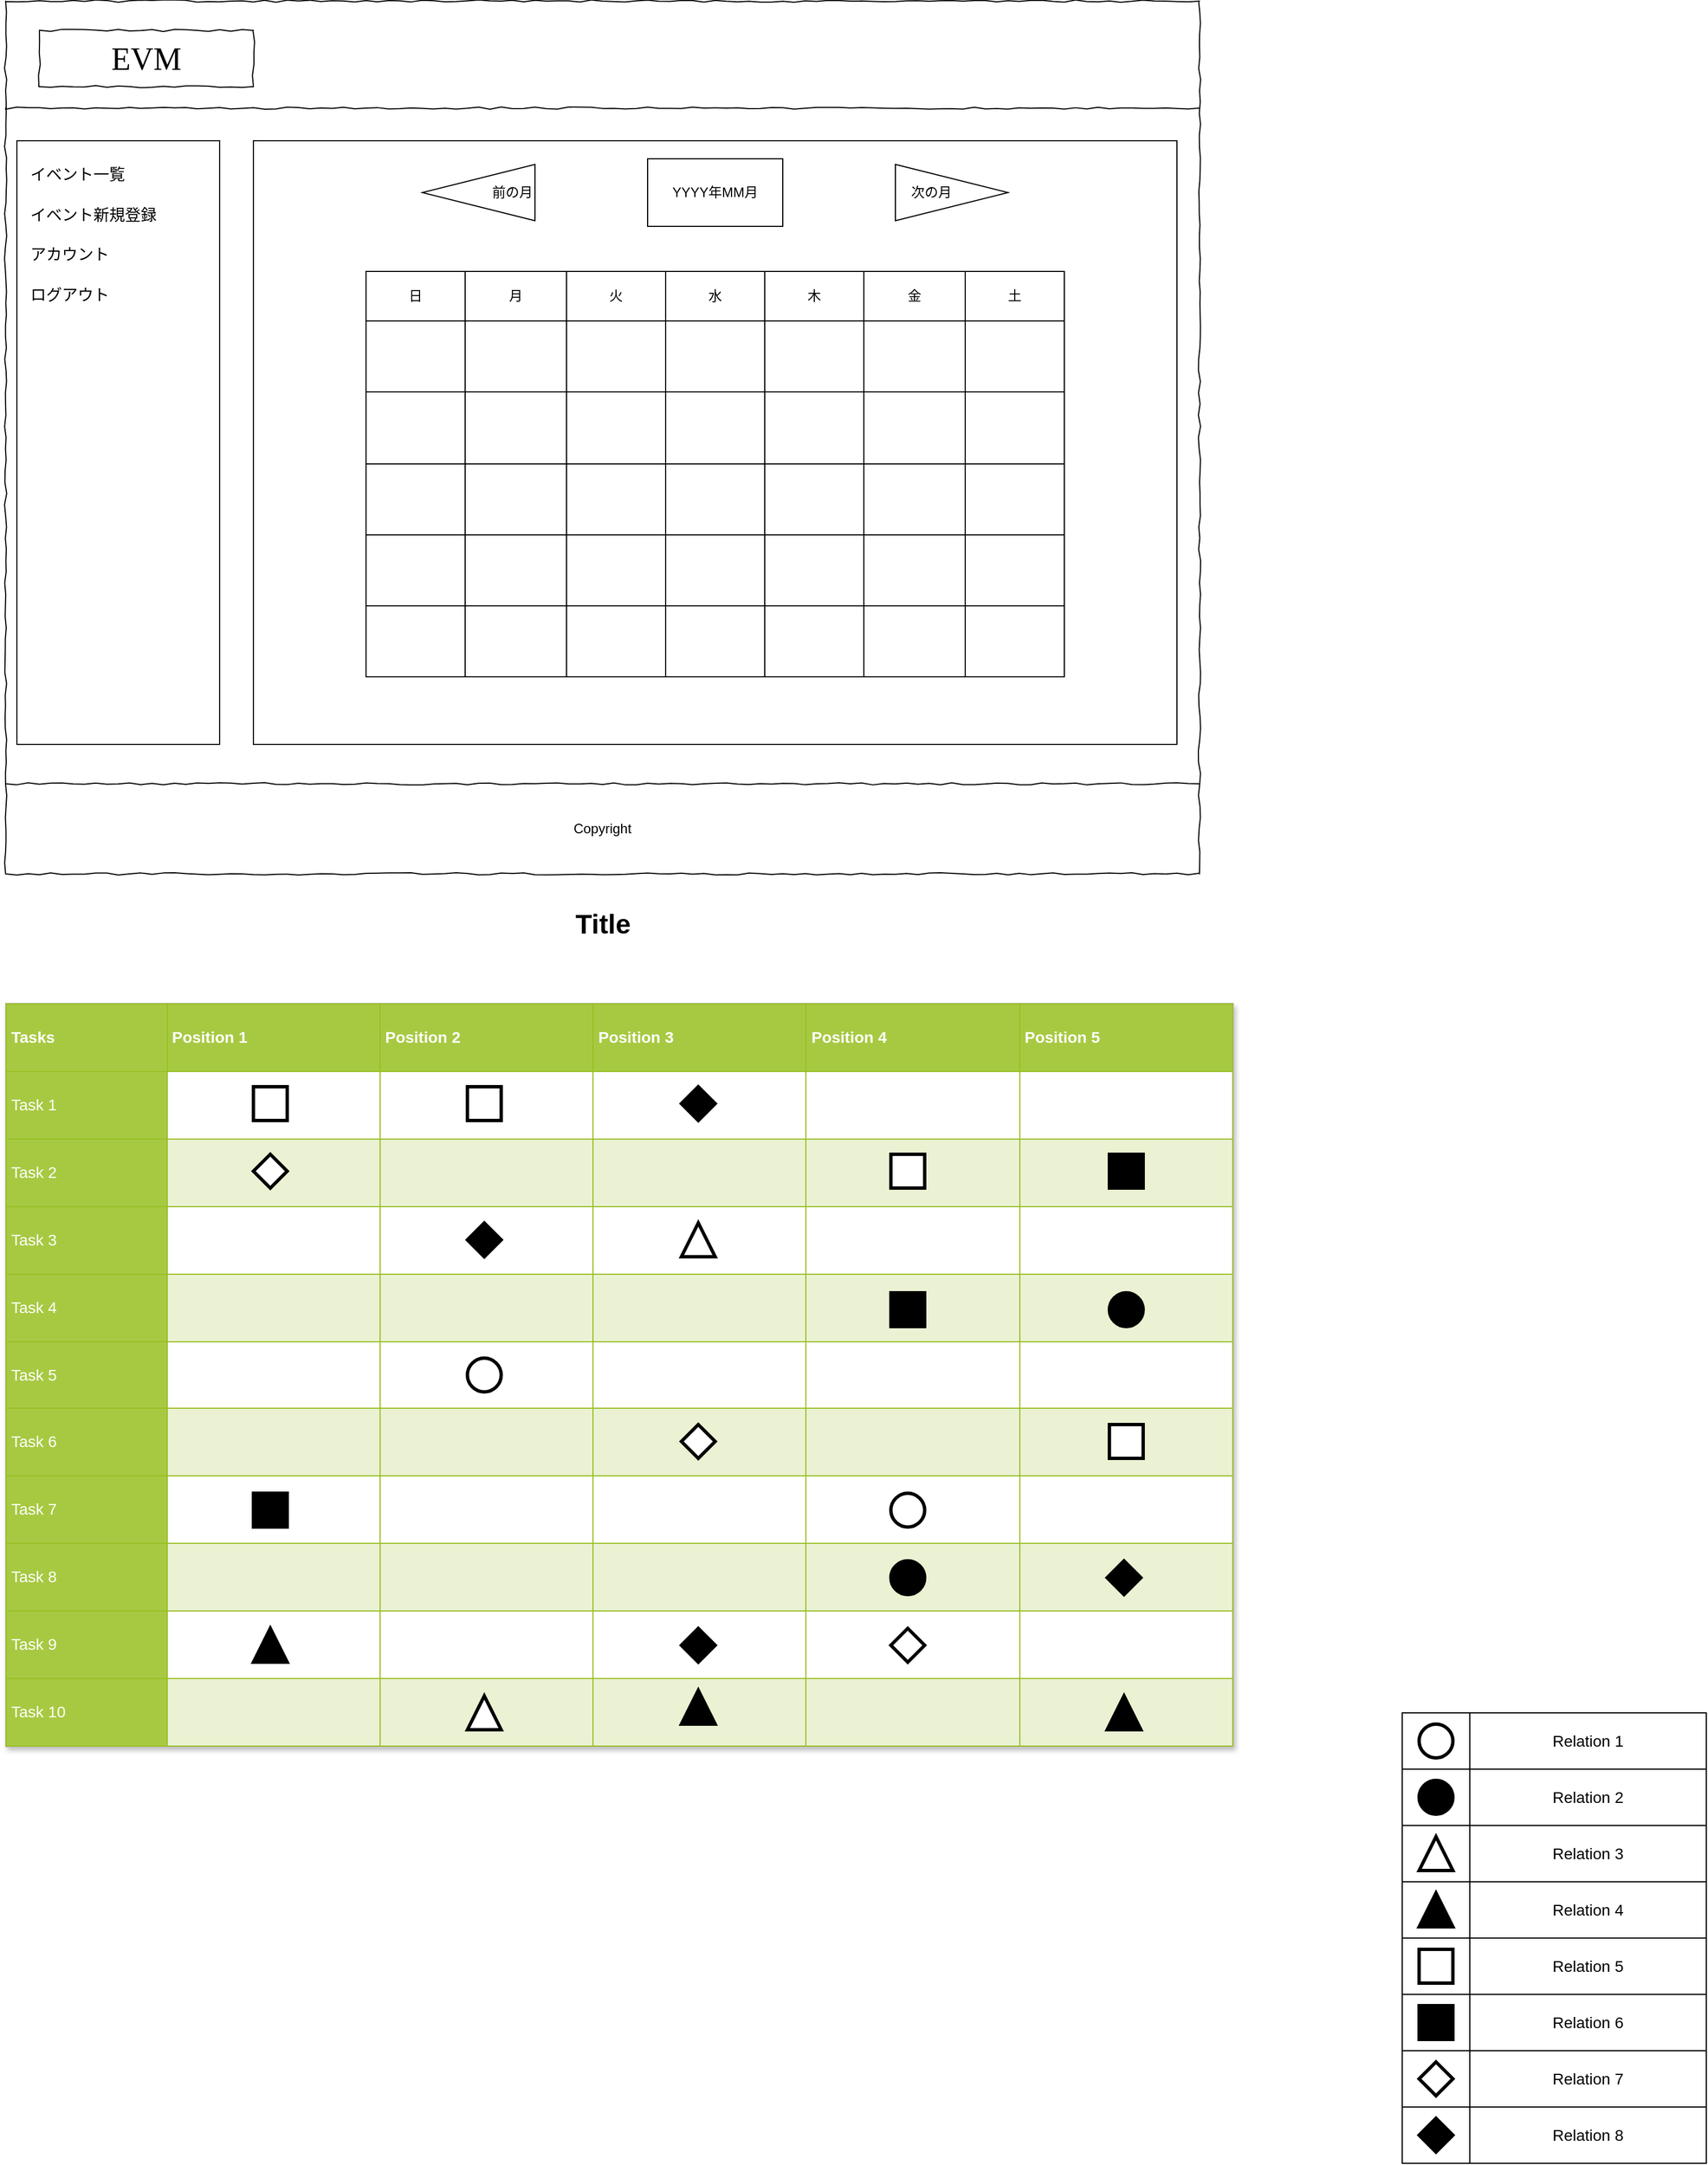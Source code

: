 <mxfile version="22.1.5" type="github" pages="2">
  <diagram name="Page-1" id="03018318-947c-dd8e-b7a3-06fadd420f32">
    <mxGraphModel dx="1009" dy="454" grid="1" gridSize="10" guides="1" tooltips="1" connect="1" arrows="1" fold="1" page="1" pageScale="1" pageWidth="1100" pageHeight="850" background="none" math="0" shadow="0">
      <root>
        <mxCell id="0" />
        <mxCell id="1" parent="0" />
        <mxCell id="677b7b8949515195-1" value="" style="whiteSpace=wrap;html=1;rounded=0;shadow=0;labelBackgroundColor=none;strokeColor=#000000;strokeWidth=1;fillColor=none;fontFamily=Verdana;fontSize=12;fontColor=#000000;align=center;comic=1;" parent="1" vertex="1">
          <mxGeometry x="20" y="60" width="1060" height="775" as="geometry" />
        </mxCell>
        <mxCell id="iPEnNcosg1Q9wk2W3M9G-41" value="" style="rounded=0;whiteSpace=wrap;html=1;" parent="1" vertex="1">
          <mxGeometry x="30" y="184" width="180" height="536" as="geometry" />
        </mxCell>
        <mxCell id="677b7b8949515195-9" value="" style="line;strokeWidth=1;html=1;rounded=0;shadow=0;labelBackgroundColor=none;fillColor=none;fontFamily=Verdana;fontSize=14;fontColor=#000000;align=center;comic=1;" parent="1" vertex="1">
          <mxGeometry x="20" y="120" width="1060" height="70" as="geometry" />
        </mxCell>
        <mxCell id="677b7b8949515195-27" value="イベント一覧" style="text;html=1;points=[];align=left;verticalAlign=top;spacingTop=-4;fontSize=14;fontFamily=Verdana" parent="1" vertex="1">
          <mxGeometry x="40" y="204" width="170" height="20" as="geometry" />
        </mxCell>
        <mxCell id="677b7b8949515195-28" value="イベント新規登録" style="text;html=1;points=[];align=left;verticalAlign=top;spacingTop=-4;fontSize=14;fontFamily=Verdana" parent="1" vertex="1">
          <mxGeometry x="40" y="240" width="170" height="20" as="geometry" />
        </mxCell>
        <mxCell id="677b7b8949515195-29" value="アカウント" style="text;html=1;points=[];align=left;verticalAlign=top;spacingTop=-4;fontSize=14;fontFamily=Verdana" parent="1" vertex="1">
          <mxGeometry x="40" y="275" width="170" height="20" as="geometry" />
        </mxCell>
        <mxCell id="677b7b8949515195-30" value="ログアウト" style="text;html=1;points=[];align=left;verticalAlign=top;spacingTop=-4;fontSize=14;fontFamily=Verdana" parent="1" vertex="1">
          <mxGeometry x="40" y="311" width="170" height="20" as="geometry" />
        </mxCell>
        <mxCell id="iPEnNcosg1Q9wk2W3M9G-42" value="EVM" style="whiteSpace=wrap;html=1;rounded=0;shadow=0;labelBackgroundColor=none;strokeWidth=1;fontFamily=Verdana;fontSize=28;align=center;comic=1;" parent="1" vertex="1">
          <mxGeometry x="50" y="86" width="190" height="50" as="geometry" />
        </mxCell>
        <mxCell id="iPEnNcosg1Q9wk2W3M9G-44" value="" style="rounded=0;whiteSpace=wrap;html=1;" parent="1" vertex="1">
          <mxGeometry x="240" y="184" width="820" height="536" as="geometry" />
        </mxCell>
        <mxCell id="iPEnNcosg1Q9wk2W3M9G-45" value="YYYY年MM月" style="rounded=0;whiteSpace=wrap;html=1;" parent="1" vertex="1">
          <mxGeometry x="590" y="200" width="120" height="60" as="geometry" />
        </mxCell>
        <mxCell id="iPEnNcosg1Q9wk2W3M9G-46" value="　次の月" style="triangle;whiteSpace=wrap;html=1;align=left;" parent="1" vertex="1">
          <mxGeometry x="810" y="205" width="100" height="50" as="geometry" />
        </mxCell>
        <mxCell id="iPEnNcosg1Q9wk2W3M9G-47" value="前の月　" style="triangle;whiteSpace=wrap;html=1;direction=west;align=right;" parent="1" vertex="1">
          <mxGeometry x="390" y="205" width="100" height="50" as="geometry" />
        </mxCell>
        <mxCell id="iPEnNcosg1Q9wk2W3M9G-48" value="" style="shape=table;startSize=0;container=1;collapsible=0;childLayout=tableLayout;" parent="1" vertex="1">
          <mxGeometry x="340" y="300" width="620" height="360" as="geometry" />
        </mxCell>
        <mxCell id="iPEnNcosg1Q9wk2W3M9G-90" style="shape=tableRow;horizontal=0;startSize=0;swimlaneHead=0;swimlaneBody=0;strokeColor=inherit;top=0;left=0;bottom=0;right=0;collapsible=0;dropTarget=0;fillColor=none;points=[[0,0.5],[1,0.5]];portConstraint=eastwest;" parent="iPEnNcosg1Q9wk2W3M9G-48" vertex="1">
          <mxGeometry width="620" height="44" as="geometry" />
        </mxCell>
        <mxCell id="iPEnNcosg1Q9wk2W3M9G-91" value="日&lt;br&gt;" style="shape=partialRectangle;html=1;whiteSpace=wrap;connectable=0;strokeColor=inherit;overflow=hidden;fillColor=none;top=0;left=0;bottom=0;right=0;pointerEvents=1;" parent="iPEnNcosg1Q9wk2W3M9G-90" vertex="1">
          <mxGeometry width="88" height="44" as="geometry">
            <mxRectangle width="88" height="44" as="alternateBounds" />
          </mxGeometry>
        </mxCell>
        <mxCell id="iPEnNcosg1Q9wk2W3M9G-92" value="月" style="shape=partialRectangle;html=1;whiteSpace=wrap;connectable=0;strokeColor=inherit;overflow=hidden;fillColor=none;top=0;left=0;bottom=0;right=0;pointerEvents=1;" parent="iPEnNcosg1Q9wk2W3M9G-90" vertex="1">
          <mxGeometry x="88" width="90" height="44" as="geometry">
            <mxRectangle width="90" height="44" as="alternateBounds" />
          </mxGeometry>
        </mxCell>
        <mxCell id="iPEnNcosg1Q9wk2W3M9G-93" value="火" style="shape=partialRectangle;html=1;whiteSpace=wrap;connectable=0;strokeColor=inherit;overflow=hidden;fillColor=none;top=0;left=0;bottom=0;right=0;pointerEvents=1;" parent="iPEnNcosg1Q9wk2W3M9G-90" vertex="1">
          <mxGeometry x="178" width="88" height="44" as="geometry">
            <mxRectangle width="88" height="44" as="alternateBounds" />
          </mxGeometry>
        </mxCell>
        <mxCell id="iPEnNcosg1Q9wk2W3M9G-94" value="水" style="shape=partialRectangle;html=1;whiteSpace=wrap;connectable=0;strokeColor=inherit;overflow=hidden;fillColor=none;top=0;left=0;bottom=0;right=0;pointerEvents=1;" parent="iPEnNcosg1Q9wk2W3M9G-90" vertex="1">
          <mxGeometry x="266" width="88" height="44" as="geometry">
            <mxRectangle width="88" height="44" as="alternateBounds" />
          </mxGeometry>
        </mxCell>
        <mxCell id="iPEnNcosg1Q9wk2W3M9G-95" value="木" style="shape=partialRectangle;html=1;whiteSpace=wrap;connectable=0;strokeColor=inherit;overflow=hidden;fillColor=none;top=0;left=0;bottom=0;right=0;pointerEvents=1;" parent="iPEnNcosg1Q9wk2W3M9G-90" vertex="1">
          <mxGeometry x="354" width="88" height="44" as="geometry">
            <mxRectangle width="88" height="44" as="alternateBounds" />
          </mxGeometry>
        </mxCell>
        <mxCell id="iPEnNcosg1Q9wk2W3M9G-96" value="金" style="shape=partialRectangle;html=1;whiteSpace=wrap;connectable=0;strokeColor=inherit;overflow=hidden;fillColor=none;top=0;left=0;bottom=0;right=0;pointerEvents=1;" parent="iPEnNcosg1Q9wk2W3M9G-90" vertex="1">
          <mxGeometry x="442" width="90" height="44" as="geometry">
            <mxRectangle width="90" height="44" as="alternateBounds" />
          </mxGeometry>
        </mxCell>
        <mxCell id="iPEnNcosg1Q9wk2W3M9G-97" value="土" style="shape=partialRectangle;html=1;whiteSpace=wrap;connectable=0;strokeColor=inherit;overflow=hidden;fillColor=none;top=0;left=0;bottom=0;right=0;pointerEvents=1;" parent="iPEnNcosg1Q9wk2W3M9G-90" vertex="1">
          <mxGeometry x="532" width="88" height="44" as="geometry">
            <mxRectangle width="88" height="44" as="alternateBounds" />
          </mxGeometry>
        </mxCell>
        <mxCell id="iPEnNcosg1Q9wk2W3M9G-49" value="" style="shape=tableRow;horizontal=0;startSize=0;swimlaneHead=0;swimlaneBody=0;strokeColor=inherit;top=0;left=0;bottom=0;right=0;collapsible=0;dropTarget=0;fillColor=none;points=[[0,0.5],[1,0.5]];portConstraint=eastwest;" parent="iPEnNcosg1Q9wk2W3M9G-48" vertex="1">
          <mxGeometry y="44" width="620" height="63" as="geometry" />
        </mxCell>
        <mxCell id="iPEnNcosg1Q9wk2W3M9G-50" value="" style="shape=partialRectangle;html=1;whiteSpace=wrap;connectable=0;strokeColor=inherit;overflow=hidden;fillColor=none;top=0;left=0;bottom=0;right=0;pointerEvents=1;" parent="iPEnNcosg1Q9wk2W3M9G-49" vertex="1">
          <mxGeometry width="88" height="63" as="geometry">
            <mxRectangle width="88" height="63" as="alternateBounds" />
          </mxGeometry>
        </mxCell>
        <mxCell id="iPEnNcosg1Q9wk2W3M9G-51" value="" style="shape=partialRectangle;html=1;whiteSpace=wrap;connectable=0;strokeColor=inherit;overflow=hidden;fillColor=none;top=0;left=0;bottom=0;right=0;pointerEvents=1;" parent="iPEnNcosg1Q9wk2W3M9G-49" vertex="1">
          <mxGeometry x="88" width="90" height="63" as="geometry">
            <mxRectangle width="90" height="63" as="alternateBounds" />
          </mxGeometry>
        </mxCell>
        <mxCell id="iPEnNcosg1Q9wk2W3M9G-52" value="" style="shape=partialRectangle;html=1;whiteSpace=wrap;connectable=0;strokeColor=inherit;overflow=hidden;fillColor=none;top=0;left=0;bottom=0;right=0;pointerEvents=1;" parent="iPEnNcosg1Q9wk2W3M9G-49" vertex="1">
          <mxGeometry x="178" width="88" height="63" as="geometry">
            <mxRectangle width="88" height="63" as="alternateBounds" />
          </mxGeometry>
        </mxCell>
        <mxCell id="iPEnNcosg1Q9wk2W3M9G-53" value="" style="shape=partialRectangle;html=1;whiteSpace=wrap;connectable=0;strokeColor=inherit;overflow=hidden;fillColor=none;top=0;left=0;bottom=0;right=0;pointerEvents=1;" parent="iPEnNcosg1Q9wk2W3M9G-49" vertex="1">
          <mxGeometry x="266" width="88" height="63" as="geometry">
            <mxRectangle width="88" height="63" as="alternateBounds" />
          </mxGeometry>
        </mxCell>
        <mxCell id="iPEnNcosg1Q9wk2W3M9G-54" value="" style="shape=partialRectangle;html=1;whiteSpace=wrap;connectable=0;strokeColor=inherit;overflow=hidden;fillColor=none;top=0;left=0;bottom=0;right=0;pointerEvents=1;" parent="iPEnNcosg1Q9wk2W3M9G-49" vertex="1">
          <mxGeometry x="354" width="88" height="63" as="geometry">
            <mxRectangle width="88" height="63" as="alternateBounds" />
          </mxGeometry>
        </mxCell>
        <mxCell id="iPEnNcosg1Q9wk2W3M9G-55" value="" style="shape=partialRectangle;html=1;whiteSpace=wrap;connectable=0;strokeColor=inherit;overflow=hidden;fillColor=none;top=0;left=0;bottom=0;right=0;pointerEvents=1;" parent="iPEnNcosg1Q9wk2W3M9G-49" vertex="1">
          <mxGeometry x="442" width="90" height="63" as="geometry">
            <mxRectangle width="90" height="63" as="alternateBounds" />
          </mxGeometry>
        </mxCell>
        <mxCell id="iPEnNcosg1Q9wk2W3M9G-56" value="" style="shape=partialRectangle;html=1;whiteSpace=wrap;connectable=0;strokeColor=inherit;overflow=hidden;fillColor=none;top=0;left=0;bottom=0;right=0;pointerEvents=1;" parent="iPEnNcosg1Q9wk2W3M9G-49" vertex="1">
          <mxGeometry x="532" width="88" height="63" as="geometry">
            <mxRectangle width="88" height="63" as="alternateBounds" />
          </mxGeometry>
        </mxCell>
        <mxCell id="iPEnNcosg1Q9wk2W3M9G-57" value="" style="shape=tableRow;horizontal=0;startSize=0;swimlaneHead=0;swimlaneBody=0;strokeColor=inherit;top=0;left=0;bottom=0;right=0;collapsible=0;dropTarget=0;fillColor=none;points=[[0,0.5],[1,0.5]];portConstraint=eastwest;" parent="iPEnNcosg1Q9wk2W3M9G-48" vertex="1">
          <mxGeometry y="107" width="620" height="64" as="geometry" />
        </mxCell>
        <mxCell id="iPEnNcosg1Q9wk2W3M9G-58" value="" style="shape=partialRectangle;html=1;whiteSpace=wrap;connectable=0;strokeColor=inherit;overflow=hidden;fillColor=none;top=0;left=0;bottom=0;right=0;pointerEvents=1;" parent="iPEnNcosg1Q9wk2W3M9G-57" vertex="1">
          <mxGeometry width="88" height="64" as="geometry">
            <mxRectangle width="88" height="64" as="alternateBounds" />
          </mxGeometry>
        </mxCell>
        <mxCell id="iPEnNcosg1Q9wk2W3M9G-59" value="" style="shape=partialRectangle;html=1;whiteSpace=wrap;connectable=0;strokeColor=inherit;overflow=hidden;fillColor=none;top=0;left=0;bottom=0;right=0;pointerEvents=1;" parent="iPEnNcosg1Q9wk2W3M9G-57" vertex="1">
          <mxGeometry x="88" width="90" height="64" as="geometry">
            <mxRectangle width="90" height="64" as="alternateBounds" />
          </mxGeometry>
        </mxCell>
        <mxCell id="iPEnNcosg1Q9wk2W3M9G-60" value="" style="shape=partialRectangle;html=1;whiteSpace=wrap;connectable=0;strokeColor=inherit;overflow=hidden;fillColor=none;top=0;left=0;bottom=0;right=0;pointerEvents=1;" parent="iPEnNcosg1Q9wk2W3M9G-57" vertex="1">
          <mxGeometry x="178" width="88" height="64" as="geometry">
            <mxRectangle width="88" height="64" as="alternateBounds" />
          </mxGeometry>
        </mxCell>
        <mxCell id="iPEnNcosg1Q9wk2W3M9G-61" value="" style="shape=partialRectangle;html=1;whiteSpace=wrap;connectable=0;strokeColor=inherit;overflow=hidden;fillColor=none;top=0;left=0;bottom=0;right=0;pointerEvents=1;" parent="iPEnNcosg1Q9wk2W3M9G-57" vertex="1">
          <mxGeometry x="266" width="88" height="64" as="geometry">
            <mxRectangle width="88" height="64" as="alternateBounds" />
          </mxGeometry>
        </mxCell>
        <mxCell id="iPEnNcosg1Q9wk2W3M9G-62" value="" style="shape=partialRectangle;html=1;whiteSpace=wrap;connectable=0;strokeColor=inherit;overflow=hidden;fillColor=none;top=0;left=0;bottom=0;right=0;pointerEvents=1;" parent="iPEnNcosg1Q9wk2W3M9G-57" vertex="1">
          <mxGeometry x="354" width="88" height="64" as="geometry">
            <mxRectangle width="88" height="64" as="alternateBounds" />
          </mxGeometry>
        </mxCell>
        <mxCell id="iPEnNcosg1Q9wk2W3M9G-63" value="" style="shape=partialRectangle;html=1;whiteSpace=wrap;connectable=0;strokeColor=inherit;overflow=hidden;fillColor=none;top=0;left=0;bottom=0;right=0;pointerEvents=1;" parent="iPEnNcosg1Q9wk2W3M9G-57" vertex="1">
          <mxGeometry x="442" width="90" height="64" as="geometry">
            <mxRectangle width="90" height="64" as="alternateBounds" />
          </mxGeometry>
        </mxCell>
        <mxCell id="iPEnNcosg1Q9wk2W3M9G-64" value="" style="shape=partialRectangle;html=1;whiteSpace=wrap;connectable=0;strokeColor=inherit;overflow=hidden;fillColor=none;top=0;left=0;bottom=0;right=0;pointerEvents=1;" parent="iPEnNcosg1Q9wk2W3M9G-57" vertex="1">
          <mxGeometry x="532" width="88" height="64" as="geometry">
            <mxRectangle width="88" height="64" as="alternateBounds" />
          </mxGeometry>
        </mxCell>
        <mxCell id="iPEnNcosg1Q9wk2W3M9G-65" value="" style="shape=tableRow;horizontal=0;startSize=0;swimlaneHead=0;swimlaneBody=0;strokeColor=inherit;top=0;left=0;bottom=0;right=0;collapsible=0;dropTarget=0;fillColor=none;points=[[0,0.5],[1,0.5]];portConstraint=eastwest;" parent="iPEnNcosg1Q9wk2W3M9G-48" vertex="1">
          <mxGeometry y="171" width="620" height="63" as="geometry" />
        </mxCell>
        <mxCell id="iPEnNcosg1Q9wk2W3M9G-66" value="" style="shape=partialRectangle;html=1;whiteSpace=wrap;connectable=0;strokeColor=inherit;overflow=hidden;fillColor=none;top=0;left=0;bottom=0;right=0;pointerEvents=1;" parent="iPEnNcosg1Q9wk2W3M9G-65" vertex="1">
          <mxGeometry width="88" height="63" as="geometry">
            <mxRectangle width="88" height="63" as="alternateBounds" />
          </mxGeometry>
        </mxCell>
        <mxCell id="iPEnNcosg1Q9wk2W3M9G-67" value="" style="shape=partialRectangle;html=1;whiteSpace=wrap;connectable=0;strokeColor=inherit;overflow=hidden;fillColor=none;top=0;left=0;bottom=0;right=0;pointerEvents=1;" parent="iPEnNcosg1Q9wk2W3M9G-65" vertex="1">
          <mxGeometry x="88" width="90" height="63" as="geometry">
            <mxRectangle width="90" height="63" as="alternateBounds" />
          </mxGeometry>
        </mxCell>
        <mxCell id="iPEnNcosg1Q9wk2W3M9G-68" value="" style="shape=partialRectangle;html=1;whiteSpace=wrap;connectable=0;strokeColor=inherit;overflow=hidden;fillColor=none;top=0;left=0;bottom=0;right=0;pointerEvents=1;" parent="iPEnNcosg1Q9wk2W3M9G-65" vertex="1">
          <mxGeometry x="178" width="88" height="63" as="geometry">
            <mxRectangle width="88" height="63" as="alternateBounds" />
          </mxGeometry>
        </mxCell>
        <mxCell id="iPEnNcosg1Q9wk2W3M9G-69" value="" style="shape=partialRectangle;html=1;whiteSpace=wrap;connectable=0;strokeColor=inherit;overflow=hidden;fillColor=none;top=0;left=0;bottom=0;right=0;pointerEvents=1;" parent="iPEnNcosg1Q9wk2W3M9G-65" vertex="1">
          <mxGeometry x="266" width="88" height="63" as="geometry">
            <mxRectangle width="88" height="63" as="alternateBounds" />
          </mxGeometry>
        </mxCell>
        <mxCell id="iPEnNcosg1Q9wk2W3M9G-70" value="" style="shape=partialRectangle;html=1;whiteSpace=wrap;connectable=0;strokeColor=inherit;overflow=hidden;fillColor=none;top=0;left=0;bottom=0;right=0;pointerEvents=1;" parent="iPEnNcosg1Q9wk2W3M9G-65" vertex="1">
          <mxGeometry x="354" width="88" height="63" as="geometry">
            <mxRectangle width="88" height="63" as="alternateBounds" />
          </mxGeometry>
        </mxCell>
        <mxCell id="iPEnNcosg1Q9wk2W3M9G-71" value="" style="shape=partialRectangle;html=1;whiteSpace=wrap;connectable=0;strokeColor=inherit;overflow=hidden;fillColor=none;top=0;left=0;bottom=0;right=0;pointerEvents=1;" parent="iPEnNcosg1Q9wk2W3M9G-65" vertex="1">
          <mxGeometry x="442" width="90" height="63" as="geometry">
            <mxRectangle width="90" height="63" as="alternateBounds" />
          </mxGeometry>
        </mxCell>
        <mxCell id="iPEnNcosg1Q9wk2W3M9G-72" value="" style="shape=partialRectangle;html=1;whiteSpace=wrap;connectable=0;strokeColor=inherit;overflow=hidden;fillColor=none;top=0;left=0;bottom=0;right=0;pointerEvents=1;" parent="iPEnNcosg1Q9wk2W3M9G-65" vertex="1">
          <mxGeometry x="532" width="88" height="63" as="geometry">
            <mxRectangle width="88" height="63" as="alternateBounds" />
          </mxGeometry>
        </mxCell>
        <mxCell id="iPEnNcosg1Q9wk2W3M9G-73" value="" style="shape=tableRow;horizontal=0;startSize=0;swimlaneHead=0;swimlaneBody=0;strokeColor=inherit;top=0;left=0;bottom=0;right=0;collapsible=0;dropTarget=0;fillColor=none;points=[[0,0.5],[1,0.5]];portConstraint=eastwest;" parent="iPEnNcosg1Q9wk2W3M9G-48" vertex="1">
          <mxGeometry y="234" width="620" height="63" as="geometry" />
        </mxCell>
        <mxCell id="iPEnNcosg1Q9wk2W3M9G-74" value="" style="shape=partialRectangle;html=1;whiteSpace=wrap;connectable=0;strokeColor=inherit;overflow=hidden;fillColor=none;top=0;left=0;bottom=0;right=0;pointerEvents=1;" parent="iPEnNcosg1Q9wk2W3M9G-73" vertex="1">
          <mxGeometry width="88" height="63" as="geometry">
            <mxRectangle width="88" height="63" as="alternateBounds" />
          </mxGeometry>
        </mxCell>
        <mxCell id="iPEnNcosg1Q9wk2W3M9G-75" value="" style="shape=partialRectangle;html=1;whiteSpace=wrap;connectable=0;strokeColor=inherit;overflow=hidden;fillColor=none;top=0;left=0;bottom=0;right=0;pointerEvents=1;" parent="iPEnNcosg1Q9wk2W3M9G-73" vertex="1">
          <mxGeometry x="88" width="90" height="63" as="geometry">
            <mxRectangle width="90" height="63" as="alternateBounds" />
          </mxGeometry>
        </mxCell>
        <mxCell id="iPEnNcosg1Q9wk2W3M9G-76" value="" style="shape=partialRectangle;html=1;whiteSpace=wrap;connectable=0;strokeColor=inherit;overflow=hidden;fillColor=none;top=0;left=0;bottom=0;right=0;pointerEvents=1;" parent="iPEnNcosg1Q9wk2W3M9G-73" vertex="1">
          <mxGeometry x="178" width="88" height="63" as="geometry">
            <mxRectangle width="88" height="63" as="alternateBounds" />
          </mxGeometry>
        </mxCell>
        <mxCell id="iPEnNcosg1Q9wk2W3M9G-77" value="" style="shape=partialRectangle;html=1;whiteSpace=wrap;connectable=0;strokeColor=inherit;overflow=hidden;fillColor=none;top=0;left=0;bottom=0;right=0;pointerEvents=1;" parent="iPEnNcosg1Q9wk2W3M9G-73" vertex="1">
          <mxGeometry x="266" width="88" height="63" as="geometry">
            <mxRectangle width="88" height="63" as="alternateBounds" />
          </mxGeometry>
        </mxCell>
        <mxCell id="iPEnNcosg1Q9wk2W3M9G-78" value="" style="shape=partialRectangle;html=1;whiteSpace=wrap;connectable=0;strokeColor=inherit;overflow=hidden;fillColor=none;top=0;left=0;bottom=0;right=0;pointerEvents=1;" parent="iPEnNcosg1Q9wk2W3M9G-73" vertex="1">
          <mxGeometry x="354" width="88" height="63" as="geometry">
            <mxRectangle width="88" height="63" as="alternateBounds" />
          </mxGeometry>
        </mxCell>
        <mxCell id="iPEnNcosg1Q9wk2W3M9G-79" value="" style="shape=partialRectangle;html=1;whiteSpace=wrap;connectable=0;strokeColor=inherit;overflow=hidden;fillColor=none;top=0;left=0;bottom=0;right=0;pointerEvents=1;" parent="iPEnNcosg1Q9wk2W3M9G-73" vertex="1">
          <mxGeometry x="442" width="90" height="63" as="geometry">
            <mxRectangle width="90" height="63" as="alternateBounds" />
          </mxGeometry>
        </mxCell>
        <mxCell id="iPEnNcosg1Q9wk2W3M9G-80" value="" style="shape=partialRectangle;html=1;whiteSpace=wrap;connectable=0;strokeColor=inherit;overflow=hidden;fillColor=none;top=0;left=0;bottom=0;right=0;pointerEvents=1;" parent="iPEnNcosg1Q9wk2W3M9G-73" vertex="1">
          <mxGeometry x="532" width="88" height="63" as="geometry">
            <mxRectangle width="88" height="63" as="alternateBounds" />
          </mxGeometry>
        </mxCell>
        <mxCell id="iPEnNcosg1Q9wk2W3M9G-81" value="" style="shape=tableRow;horizontal=0;startSize=0;swimlaneHead=0;swimlaneBody=0;strokeColor=inherit;top=0;left=0;bottom=0;right=0;collapsible=0;dropTarget=0;fillColor=none;points=[[0,0.5],[1,0.5]];portConstraint=eastwest;" parent="iPEnNcosg1Q9wk2W3M9G-48" vertex="1">
          <mxGeometry y="297" width="620" height="63" as="geometry" />
        </mxCell>
        <mxCell id="iPEnNcosg1Q9wk2W3M9G-82" value="" style="shape=partialRectangle;html=1;whiteSpace=wrap;connectable=0;strokeColor=inherit;overflow=hidden;fillColor=none;top=0;left=0;bottom=0;right=0;pointerEvents=1;" parent="iPEnNcosg1Q9wk2W3M9G-81" vertex="1">
          <mxGeometry width="88" height="63" as="geometry">
            <mxRectangle width="88" height="63" as="alternateBounds" />
          </mxGeometry>
        </mxCell>
        <mxCell id="iPEnNcosg1Q9wk2W3M9G-83" value="" style="shape=partialRectangle;html=1;whiteSpace=wrap;connectable=0;strokeColor=inherit;overflow=hidden;fillColor=none;top=0;left=0;bottom=0;right=0;pointerEvents=1;" parent="iPEnNcosg1Q9wk2W3M9G-81" vertex="1">
          <mxGeometry x="88" width="90" height="63" as="geometry">
            <mxRectangle width="90" height="63" as="alternateBounds" />
          </mxGeometry>
        </mxCell>
        <mxCell id="iPEnNcosg1Q9wk2W3M9G-84" value="" style="shape=partialRectangle;html=1;whiteSpace=wrap;connectable=0;strokeColor=inherit;overflow=hidden;fillColor=none;top=0;left=0;bottom=0;right=0;pointerEvents=1;" parent="iPEnNcosg1Q9wk2W3M9G-81" vertex="1">
          <mxGeometry x="178" width="88" height="63" as="geometry">
            <mxRectangle width="88" height="63" as="alternateBounds" />
          </mxGeometry>
        </mxCell>
        <mxCell id="iPEnNcosg1Q9wk2W3M9G-85" value="" style="shape=partialRectangle;html=1;whiteSpace=wrap;connectable=0;strokeColor=inherit;overflow=hidden;fillColor=none;top=0;left=0;bottom=0;right=0;pointerEvents=1;" parent="iPEnNcosg1Q9wk2W3M9G-81" vertex="1">
          <mxGeometry x="266" width="88" height="63" as="geometry">
            <mxRectangle width="88" height="63" as="alternateBounds" />
          </mxGeometry>
        </mxCell>
        <mxCell id="iPEnNcosg1Q9wk2W3M9G-86" value="" style="shape=partialRectangle;html=1;whiteSpace=wrap;connectable=0;strokeColor=inherit;overflow=hidden;fillColor=none;top=0;left=0;bottom=0;right=0;pointerEvents=1;" parent="iPEnNcosg1Q9wk2W3M9G-81" vertex="1">
          <mxGeometry x="354" width="88" height="63" as="geometry">
            <mxRectangle width="88" height="63" as="alternateBounds" />
          </mxGeometry>
        </mxCell>
        <mxCell id="iPEnNcosg1Q9wk2W3M9G-87" value="" style="shape=partialRectangle;html=1;whiteSpace=wrap;connectable=0;strokeColor=inherit;overflow=hidden;fillColor=none;top=0;left=0;bottom=0;right=0;pointerEvents=1;" parent="iPEnNcosg1Q9wk2W3M9G-81" vertex="1">
          <mxGeometry x="442" width="90" height="63" as="geometry">
            <mxRectangle width="90" height="63" as="alternateBounds" />
          </mxGeometry>
        </mxCell>
        <mxCell id="iPEnNcosg1Q9wk2W3M9G-88" value="" style="shape=partialRectangle;html=1;whiteSpace=wrap;connectable=0;strokeColor=inherit;overflow=hidden;fillColor=none;top=0;left=0;bottom=0;right=0;pointerEvents=1;" parent="iPEnNcosg1Q9wk2W3M9G-81" vertex="1">
          <mxGeometry x="532" width="88" height="63" as="geometry">
            <mxRectangle width="88" height="63" as="alternateBounds" />
          </mxGeometry>
        </mxCell>
        <mxCell id="iPEnNcosg1Q9wk2W3M9G-158" value="" style="whiteSpace=wrap;html=1;rounded=0;shadow=0;strokeWidth=1;fontSize=14" parent="1" vertex="1">
          <mxGeometry x="1260" y="1930" width="60" height="50" as="geometry" />
        </mxCell>
        <mxCell id="iPEnNcosg1Q9wk2W3M9G-159" value="Relation 8" style="whiteSpace=wrap;html=1;rounded=0;shadow=0;strokeWidth=1;fontSize=14" parent="1" vertex="1">
          <mxGeometry x="1320" y="1930" width="210" height="50" as="geometry" />
        </mxCell>
        <mxCell id="iPEnNcosg1Q9wk2W3M9G-160" value="" style="rhombus;whiteSpace=wrap;html=1;rounded=0;shadow=0;strokeWidth=3;fillColor=#000000;fontSize=14" parent="1" vertex="1">
          <mxGeometry x="1275" y="1940" width="30" height="30" as="geometry" />
        </mxCell>
        <mxCell id="iPEnNcosg1Q9wk2W3M9G-161" value="" style="whiteSpace=wrap;html=1;rounded=0;shadow=0;strokeWidth=1;fontSize=14" parent="1" vertex="1">
          <mxGeometry x="1260" y="1880" width="60" height="50" as="geometry" />
        </mxCell>
        <mxCell id="iPEnNcosg1Q9wk2W3M9G-162" value="Relation 7" style="whiteSpace=wrap;html=1;rounded=0;shadow=0;strokeWidth=1;fontSize=14" parent="1" vertex="1">
          <mxGeometry x="1320" y="1880" width="210" height="50" as="geometry" />
        </mxCell>
        <mxCell id="iPEnNcosg1Q9wk2W3M9G-163" value="" style="whiteSpace=wrap;html=1;rounded=0;shadow=0;strokeWidth=1;fontSize=14" parent="1" vertex="1">
          <mxGeometry x="1260" y="1830" width="60" height="50" as="geometry" />
        </mxCell>
        <mxCell id="iPEnNcosg1Q9wk2W3M9G-164" value="Relation 6" style="whiteSpace=wrap;html=1;rounded=0;shadow=0;strokeWidth=1;fontSize=14" parent="1" vertex="1">
          <mxGeometry x="1320" y="1830" width="210" height="50" as="geometry" />
        </mxCell>
        <mxCell id="iPEnNcosg1Q9wk2W3M9G-165" value="" style="whiteSpace=wrap;html=1;rounded=0;shadow=0;strokeWidth=1;fontSize=14" parent="1" vertex="1">
          <mxGeometry x="1260" y="1780" width="60" height="50" as="geometry" />
        </mxCell>
        <mxCell id="iPEnNcosg1Q9wk2W3M9G-166" value="Relation 5" style="whiteSpace=wrap;html=1;rounded=0;shadow=0;strokeWidth=1;fontSize=14" parent="1" vertex="1">
          <mxGeometry x="1320" y="1780" width="210" height="50" as="geometry" />
        </mxCell>
        <mxCell id="iPEnNcosg1Q9wk2W3M9G-167" value="" style="whiteSpace=wrap;html=1;rounded=0;shadow=0;strokeWidth=1;fontSize=14" parent="1" vertex="1">
          <mxGeometry x="1260" y="1730" width="60" height="50" as="geometry" />
        </mxCell>
        <mxCell id="iPEnNcosg1Q9wk2W3M9G-168" value="Relation 4" style="whiteSpace=wrap;html=1;rounded=0;shadow=0;strokeWidth=1;fontSize=14" parent="1" vertex="1">
          <mxGeometry x="1320" y="1730" width="210" height="50" as="geometry" />
        </mxCell>
        <mxCell id="iPEnNcosg1Q9wk2W3M9G-169" value="" style="whiteSpace=wrap;html=1;rounded=0;shadow=0;strokeWidth=1;fontSize=14" parent="1" vertex="1">
          <mxGeometry x="1260" y="1680" width="60" height="50" as="geometry" />
        </mxCell>
        <mxCell id="iPEnNcosg1Q9wk2W3M9G-170" value="Relation 3" style="whiteSpace=wrap;html=1;rounded=0;shadow=0;strokeWidth=1;fontSize=14" parent="1" vertex="1">
          <mxGeometry x="1320" y="1680" width="210" height="50" as="geometry" />
        </mxCell>
        <mxCell id="iPEnNcosg1Q9wk2W3M9G-171" value="" style="whiteSpace=wrap;html=1;rounded=0;shadow=0;strokeWidth=1;fontSize=14" parent="1" vertex="1">
          <mxGeometry x="1260" y="1630" width="60" height="50" as="geometry" />
        </mxCell>
        <mxCell id="iPEnNcosg1Q9wk2W3M9G-172" value="Relation 2" style="whiteSpace=wrap;html=1;rounded=0;shadow=0;strokeWidth=1;fontSize=14" parent="1" vertex="1">
          <mxGeometry x="1320" y="1630" width="210" height="50" as="geometry" />
        </mxCell>
        <mxCell id="iPEnNcosg1Q9wk2W3M9G-173" value="" style="whiteSpace=wrap;html=1;rounded=0;shadow=0;strokeWidth=1;fontSize=14" parent="1" vertex="1">
          <mxGeometry x="1260" y="1580" width="60" height="50" as="geometry" />
        </mxCell>
        <mxCell id="iPEnNcosg1Q9wk2W3M9G-174" value="Relation 1" style="whiteSpace=wrap;html=1;rounded=0;shadow=0;strokeWidth=1;fontSize=14" parent="1" vertex="1">
          <mxGeometry x="1320" y="1580" width="210" height="50" as="geometry" />
        </mxCell>
        <mxCell id="iPEnNcosg1Q9wk2W3M9G-175" value="&lt;table border=&quot;1&quot; width=&quot;100%&quot; cellpadding=&quot;4&quot; style=&quot;width: 100% ; height: 100% ; border-collapse: collapse&quot;&gt;&lt;tbody&gt;&lt;tr style=&quot;background-color: #a7c942 ; color: #ffffff ; border: 1px solid #98bf21&quot;&gt;&lt;th&gt;Tasks&lt;/th&gt;&lt;th&gt;Position 1&lt;/th&gt;&lt;th&gt;Position 2&lt;/th&gt;&lt;th&gt;Position 3&lt;/th&gt;&lt;th&gt;Position 4&lt;/th&gt;&lt;th&gt;Position 5&lt;/th&gt;&lt;/tr&gt;&lt;tr style=&quot;border: 1px solid #98bf21&quot;&gt;&lt;td style=&quot;background-color: #a7c942 ; color: #ffffff ; border: 1px solid #98bf21&quot;&gt;Task 1&lt;/td&gt;&lt;td&gt;&lt;/td&gt;&lt;td&gt;&lt;/td&gt;&lt;td&gt;&lt;br&gt;&lt;/td&gt;&lt;td&gt;&lt;br&gt;&lt;/td&gt;&lt;td&gt;&lt;br&gt;&lt;/td&gt;&lt;/tr&gt;&lt;tr style=&quot;background-color: #eaf2d3 ; border: 1px solid #98bf21&quot;&gt;&lt;td style=&quot;background-color: #a7c942 ; color: #ffffff ; border: 1px solid #98bf21&quot;&gt;Task 2&lt;/td&gt;&lt;td&gt;&lt;/td&gt;&lt;td&gt;&lt;/td&gt;&lt;td&gt;&lt;br&gt;&lt;/td&gt;&lt;td&gt;&lt;br&gt;&lt;/td&gt;&lt;td&gt;&lt;br&gt;&lt;/td&gt;&lt;/tr&gt;&lt;tr style=&quot;border: 1px solid #98bf21&quot;&gt;&lt;td style=&quot;background-color: #a7c942 ; color: #ffffff ; border: 1px solid #98bf21&quot;&gt;Task 3&lt;/td&gt;&lt;td&gt;&lt;/td&gt;&lt;td&gt;&lt;/td&gt;&lt;td&gt;&lt;br&gt;&lt;/td&gt;&lt;td&gt;&lt;br&gt;&lt;/td&gt;&lt;td&gt;&lt;br&gt;&lt;/td&gt;&lt;/tr&gt;&lt;tr style=&quot;background-color: #eaf2d3 ; border: 1px solid #98bf21&quot;&gt;&lt;td style=&quot;background-color: #a7c942 ; color: #ffffff ; border: 1px solid #98bf21&quot;&gt;Task 4&lt;/td&gt;&lt;td&gt;&lt;/td&gt;&lt;td&gt;&lt;/td&gt;&lt;td&gt;&lt;br&gt;&lt;/td&gt;&lt;td&gt;&lt;br&gt;&lt;/td&gt;&lt;td&gt;&lt;br&gt;&lt;/td&gt;&lt;/tr&gt;&lt;tr style=&quot;border: 1px solid #98bf21&quot;&gt;&lt;td style=&quot;background-color: #a7c942 ; color: #ffffff ; border: 1px solid #98bf21&quot;&gt;Task 5&lt;br&gt;&lt;/td&gt;&lt;td&gt;&lt;br&gt;&lt;/td&gt;&lt;td&gt;&lt;br&gt;&lt;/td&gt;&lt;td&gt;&lt;br&gt;&lt;/td&gt;&lt;td&gt;&lt;br&gt;&lt;/td&gt;&lt;td&gt;&lt;br&gt;&lt;/td&gt;&lt;/tr&gt;&lt;tr style=&quot;background-color: #eaf2d3 ; border: 1px solid #98bf21&quot;&gt;&lt;td style=&quot;background-color: #a7c942 ; color: #ffffff ; border: 1px solid #98bf21&quot;&gt;Task 6&lt;br&gt;&lt;/td&gt;&lt;td&gt;&lt;br&gt;&lt;/td&gt;&lt;td&gt;&lt;br&gt;&lt;/td&gt;&lt;td&gt;&lt;br&gt;&lt;/td&gt;&lt;td&gt;&lt;br&gt;&lt;/td&gt;&lt;td&gt;&lt;br&gt;&lt;/td&gt;&lt;/tr&gt;&lt;tr style=&quot;border: 1px solid #98bf21&quot;&gt;&lt;td style=&quot;background-color: #a7c942 ; color: #ffffff ; border: 1px solid #98bf21&quot;&gt;Task 7&lt;br&gt;&lt;/td&gt;&lt;td&gt;&lt;br&gt;&lt;/td&gt;&lt;td&gt;&lt;br&gt;&lt;/td&gt;&lt;td&gt;&lt;br&gt;&lt;/td&gt;&lt;td&gt;&lt;br&gt;&lt;/td&gt;&lt;td&gt;&lt;br&gt;&lt;/td&gt;&lt;/tr&gt;&lt;tr style=&quot;background-color: #eaf2d3 ; border: 1px solid #98bf21&quot;&gt;&lt;td style=&quot;background-color: #a7c942 ; color: #ffffff ; border: 1px solid #98bf21&quot;&gt;Task 8&lt;br&gt;&lt;/td&gt;&lt;td&gt;&lt;br&gt;&lt;/td&gt;&lt;td&gt;&lt;br&gt;&lt;/td&gt;&lt;td&gt;&lt;br&gt;&lt;/td&gt;&lt;td&gt;&lt;br&gt;&lt;/td&gt;&lt;td&gt;&lt;br&gt;&lt;/td&gt;&lt;/tr&gt;&lt;tr style=&quot;border: 1px solid #98bf21&quot;&gt;&lt;td style=&quot;background-color: #a7c942 ; color: #ffffff ; border: 1px solid #98bf21&quot;&gt;Task 9&lt;br&gt;&lt;/td&gt;&lt;td&gt;&lt;br&gt;&lt;/td&gt;&lt;td&gt;&lt;br&gt;&lt;/td&gt;&lt;td&gt;&lt;br&gt;&lt;/td&gt;&lt;td&gt;&lt;br&gt;&lt;/td&gt;&lt;td&gt;&lt;br&gt;&lt;/td&gt;&lt;/tr&gt;&lt;tr style=&quot;background-color: #eaf2d3 ; border: 1px solid #98bf21&quot;&gt;&lt;td style=&quot;background-color: #a7c942 ; color: #ffffff ; border: 1px solid #98bf21&quot;&gt;Task 10&lt;br&gt;&lt;/td&gt;&lt;td&gt;&lt;br&gt;&lt;/td&gt;&lt;td&gt;&lt;br&gt;&lt;/td&gt;&lt;td&gt;&lt;br&gt;&lt;/td&gt;&lt;td&gt;&lt;br&gt;&lt;/td&gt;&lt;td&gt;&lt;br&gt;&lt;/td&gt;&lt;/tr&gt;&lt;/tbody&gt;&lt;/table&gt;" style="text;html=1;strokeColor=#c0c0c0;fillColor=#ffffff;overflow=fill;rounded=0;shadow=1;fontSize=14;fontColor=#000000;" parent="1" vertex="1">
          <mxGeometry x="20" y="950" width="1090" height="660" as="geometry" />
        </mxCell>
        <mxCell id="iPEnNcosg1Q9wk2W3M9G-176" value="Title" style="text;strokeColor=none;fillColor=none;html=1;fontSize=24;fontStyle=1;verticalAlign=middle;align=center;rounded=0;shadow=1;" parent="1" vertex="1">
          <mxGeometry x="160" y="860" width="780" height="40" as="geometry" />
        </mxCell>
        <mxCell id="iPEnNcosg1Q9wk2W3M9G-177" value="" style="ellipse;whiteSpace=wrap;html=1;rounded=0;shadow=0;strokeWidth=3;fontSize=14" parent="1" vertex="1">
          <mxGeometry x="1275" y="1590" width="30" height="30" as="geometry" />
        </mxCell>
        <mxCell id="iPEnNcosg1Q9wk2W3M9G-178" value="" style="ellipse;whiteSpace=wrap;html=1;rounded=0;shadow=0;strokeWidth=3;fontSize=14;fillColor=#000000;" parent="1" vertex="1">
          <mxGeometry x="1275" y="1640" width="30" height="30" as="geometry" />
        </mxCell>
        <mxCell id="iPEnNcosg1Q9wk2W3M9G-179" value="" style="triangle;whiteSpace=wrap;html=1;rounded=0;shadow=0;strokeWidth=3;fillColor=#000000;fontSize=14;direction=north;" parent="1" vertex="1">
          <mxGeometry x="1275" y="1740" width="30" height="30" as="geometry" />
        </mxCell>
        <mxCell id="iPEnNcosg1Q9wk2W3M9G-180" value="" style="triangle;whiteSpace=wrap;html=1;rounded=0;shadow=0;strokeWidth=3;fontSize=14;direction=north;" parent="1" vertex="1">
          <mxGeometry x="1275" y="1690" width="30" height="30" as="geometry" />
        </mxCell>
        <mxCell id="iPEnNcosg1Q9wk2W3M9G-181" value="" style="whiteSpace=wrap;html=1;rounded=0;shadow=0;strokeWidth=3;fontSize=14" parent="1" vertex="1">
          <mxGeometry x="1275" y="1790" width="30" height="30" as="geometry" />
        </mxCell>
        <mxCell id="iPEnNcosg1Q9wk2W3M9G-182" value="" style="whiteSpace=wrap;html=1;rounded=0;shadow=0;strokeWidth=3;fillColor=#000000;fontSize=14" parent="1" vertex="1">
          <mxGeometry x="1275" y="1840" width="30" height="30" as="geometry" />
        </mxCell>
        <mxCell id="iPEnNcosg1Q9wk2W3M9G-183" value="" style="rhombus;whiteSpace=wrap;html=1;rounded=0;shadow=0;strokeWidth=3;fontSize=14" parent="1" vertex="1">
          <mxGeometry x="1275" y="1890" width="30" height="30" as="geometry" />
        </mxCell>
        <mxCell id="iPEnNcosg1Q9wk2W3M9G-184" value="" style="ellipse;whiteSpace=wrap;html=1;rounded=0;shadow=0;strokeWidth=3;fontSize=14" parent="1" vertex="1">
          <mxGeometry x="806" y="1385" width="30" height="30" as="geometry" />
        </mxCell>
        <mxCell id="iPEnNcosg1Q9wk2W3M9G-185" value="" style="ellipse;whiteSpace=wrap;html=1;rounded=0;shadow=0;strokeWidth=3;fontSize=14" parent="1" vertex="1">
          <mxGeometry x="430" y="1265" width="30" height="30" as="geometry" />
        </mxCell>
        <mxCell id="iPEnNcosg1Q9wk2W3M9G-186" value="" style="ellipse;whiteSpace=wrap;html=1;rounded=0;shadow=0;strokeWidth=3;fontSize=14;fillColor=#000000;" parent="1" vertex="1">
          <mxGeometry x="1000" y="1207" width="30" height="30" as="geometry" />
        </mxCell>
        <mxCell id="iPEnNcosg1Q9wk2W3M9G-187" value="" style="ellipse;whiteSpace=wrap;html=1;rounded=0;shadow=0;strokeWidth=3;fontSize=14;fillColor=#000000;" parent="1" vertex="1">
          <mxGeometry x="806" y="1445" width="30" height="30" as="geometry" />
        </mxCell>
        <mxCell id="iPEnNcosg1Q9wk2W3M9G-188" value="" style="triangle;whiteSpace=wrap;html=1;rounded=0;shadow=0;strokeWidth=3;fontSize=14;direction=north;" parent="1" vertex="1">
          <mxGeometry x="430" y="1565" width="30" height="30" as="geometry" />
        </mxCell>
        <mxCell id="iPEnNcosg1Q9wk2W3M9G-189" value="" style="triangle;whiteSpace=wrap;html=1;rounded=0;shadow=0;strokeWidth=3;fontSize=14;direction=north;" parent="1" vertex="1">
          <mxGeometry x="620" y="1145" width="30" height="30" as="geometry" />
        </mxCell>
        <mxCell id="iPEnNcosg1Q9wk2W3M9G-190" value="" style="triangle;whiteSpace=wrap;html=1;rounded=0;shadow=0;strokeWidth=3;fillColor=#000000;fontSize=14;direction=north;" parent="1" vertex="1">
          <mxGeometry x="998" y="1565" width="30" height="30" as="geometry" />
        </mxCell>
        <mxCell id="iPEnNcosg1Q9wk2W3M9G-191" value="" style="triangle;whiteSpace=wrap;html=1;rounded=0;shadow=0;strokeWidth=3;fillColor=#000000;fontSize=14;direction=north;" parent="1" vertex="1">
          <mxGeometry x="620" y="1560" width="30" height="30" as="geometry" />
        </mxCell>
        <mxCell id="iPEnNcosg1Q9wk2W3M9G-192" value="" style="triangle;whiteSpace=wrap;html=1;rounded=0;shadow=0;strokeWidth=3;fillColor=#000000;fontSize=14;direction=north;" parent="1" vertex="1">
          <mxGeometry x="240" y="1505" width="30" height="30" as="geometry" />
        </mxCell>
        <mxCell id="iPEnNcosg1Q9wk2W3M9G-193" value="" style="whiteSpace=wrap;html=1;rounded=0;shadow=0;strokeWidth=3;fontSize=14" parent="1" vertex="1">
          <mxGeometry x="240" y="1024" width="30" height="30" as="geometry" />
        </mxCell>
        <mxCell id="iPEnNcosg1Q9wk2W3M9G-194" value="" style="whiteSpace=wrap;html=1;rounded=0;shadow=0;strokeWidth=3;fontSize=14" parent="1" vertex="1">
          <mxGeometry x="430" y="1024" width="30" height="30" as="geometry" />
        </mxCell>
        <mxCell id="iPEnNcosg1Q9wk2W3M9G-195" value="" style="whiteSpace=wrap;html=1;rounded=0;shadow=0;strokeWidth=3;fontSize=14" parent="1" vertex="1">
          <mxGeometry x="806" y="1084" width="30" height="30" as="geometry" />
        </mxCell>
        <mxCell id="iPEnNcosg1Q9wk2W3M9G-196" value="" style="whiteSpace=wrap;html=1;rounded=0;shadow=0;strokeWidth=3;fillColor=#ffffff;fontSize=14" parent="1" vertex="1">
          <mxGeometry x="1000" y="1324" width="30" height="30" as="geometry" />
        </mxCell>
        <mxCell id="iPEnNcosg1Q9wk2W3M9G-197" value="" style="whiteSpace=wrap;html=1;rounded=0;shadow=0;strokeWidth=3;fillColor=#000000;fontSize=14" parent="1" vertex="1">
          <mxGeometry x="240" y="1385" width="30" height="30" as="geometry" />
        </mxCell>
        <mxCell id="iPEnNcosg1Q9wk2W3M9G-198" value="" style="whiteSpace=wrap;html=1;rounded=0;shadow=0;strokeWidth=3;fillColor=#000000;fontSize=14" parent="1" vertex="1">
          <mxGeometry x="806" y="1207" width="30" height="30" as="geometry" />
        </mxCell>
        <mxCell id="iPEnNcosg1Q9wk2W3M9G-199" value="" style="whiteSpace=wrap;html=1;rounded=0;shadow=0;strokeWidth=3;fillColor=#000000;fontSize=14" parent="1" vertex="1">
          <mxGeometry x="1000" y="1084" width="30" height="30" as="geometry" />
        </mxCell>
        <mxCell id="iPEnNcosg1Q9wk2W3M9G-200" value="" style="rhombus;whiteSpace=wrap;html=1;rounded=0;shadow=0;strokeWidth=3;fontSize=14" parent="1" vertex="1">
          <mxGeometry x="620" y="1324" width="30" height="30" as="geometry" />
        </mxCell>
        <mxCell id="iPEnNcosg1Q9wk2W3M9G-201" value="" style="rhombus;whiteSpace=wrap;html=1;rounded=0;shadow=0;strokeWidth=3;fontSize=14" parent="1" vertex="1">
          <mxGeometry x="240" y="1084" width="30" height="30" as="geometry" />
        </mxCell>
        <mxCell id="iPEnNcosg1Q9wk2W3M9G-202" value="" style="rhombus;whiteSpace=wrap;html=1;rounded=0;shadow=0;strokeWidth=3;fontSize=14" parent="1" vertex="1">
          <mxGeometry x="806" y="1505" width="30" height="30" as="geometry" />
        </mxCell>
        <mxCell id="iPEnNcosg1Q9wk2W3M9G-203" value="" style="rhombus;whiteSpace=wrap;html=1;rounded=0;shadow=0;strokeWidth=3;fillColor=#000000;fontSize=14" parent="1" vertex="1">
          <mxGeometry x="998" y="1445" width="30" height="30" as="geometry" />
        </mxCell>
        <mxCell id="iPEnNcosg1Q9wk2W3M9G-204" value="" style="rhombus;whiteSpace=wrap;html=1;rounded=0;shadow=0;strokeWidth=3;fillColor=#000000;fontSize=14" parent="1" vertex="1">
          <mxGeometry x="430" y="1145" width="30" height="30" as="geometry" />
        </mxCell>
        <mxCell id="iPEnNcosg1Q9wk2W3M9G-205" value="" style="rhombus;whiteSpace=wrap;html=1;rounded=0;shadow=0;strokeWidth=3;fillColor=#000000;fontSize=14" parent="1" vertex="1">
          <mxGeometry x="620" y="1024" width="30" height="30" as="geometry" />
        </mxCell>
        <mxCell id="iPEnNcosg1Q9wk2W3M9G-206" value="" style="rhombus;whiteSpace=wrap;html=1;rounded=0;shadow=0;strokeWidth=3;fillColor=#000000;fontSize=14" parent="1" vertex="1">
          <mxGeometry x="620" y="1505" width="30" height="30" as="geometry" />
        </mxCell>
        <mxCell id="iPEnNcosg1Q9wk2W3M9G-207" value="" style="line;strokeWidth=1;html=1;rounded=0;shadow=0;labelBackgroundColor=none;fillColor=none;fontFamily=Verdana;fontSize=14;fontColor=#000000;align=center;comic=1;" parent="1" vertex="1">
          <mxGeometry x="20" y="720" width="1060" height="70" as="geometry" />
        </mxCell>
        <mxCell id="iPEnNcosg1Q9wk2W3M9G-208" value="Copyright" style="text;html=1;strokeColor=none;fillColor=none;align=center;verticalAlign=middle;whiteSpace=wrap;rounded=0;" parent="1" vertex="1">
          <mxGeometry x="470" y="780" width="160" height="30" as="geometry" />
        </mxCell>
      </root>
    </mxGraphModel>
  </diagram>
  <diagram id="cYlXWly8icLZUPlv7_-2" name="ログイン画面">
    <mxGraphModel dx="1009" dy="454" grid="1" gridSize="10" guides="1" tooltips="1" connect="1" arrows="1" fold="1" page="1" pageScale="1" pageWidth="1100" pageHeight="850" math="0" shadow="0">
      <root>
        <mxCell id="0" />
        <mxCell id="1" parent="0" />
        <mxCell id="GIOwwDqGQlmNVpCghIwZ-1" value="ログイン画面" style="rounded=0;whiteSpace=wrap;html=1;" parent="1" vertex="1">
          <mxGeometry x="30" y="20" width="280" height="60" as="geometry" />
        </mxCell>
        <mxCell id="GIOwwDqGQlmNVpCghIwZ-2" value="" style="rounded=0;whiteSpace=wrap;html=1;fillColor=none;strokeWidth=0.5;" parent="1" vertex="1">
          <mxGeometry x="80" y="120" width="480" height="600" as="geometry" />
        </mxCell>
        <mxCell id="GIOwwDqGQlmNVpCghIwZ-3" value="＜画面イメージ＞" style="text;strokeColor=none;align=center;fillColor=none;html=1;verticalAlign=middle;whiteSpace=wrap;rounded=0;" parent="1" vertex="1">
          <mxGeometry x="50" y="90" width="120" height="30" as="geometry" />
        </mxCell>
        <mxCell id="n0A4wE0TodAf_xoFpRn0-1" value="" style="shape=table;startSize=0;container=1;collapsible=0;childLayout=tableLayout;rowLines=1;" parent="1" vertex="1">
          <mxGeometry x="110" y="800" width="1970" height="570" as="geometry" />
        </mxCell>
        <mxCell id="n0A4wE0TodAf_xoFpRn0-2" value="" style="shape=tableRow;horizontal=0;startSize=0;swimlaneHead=0;swimlaneBody=0;strokeColor=inherit;top=0;left=0;bottom=0;right=0;collapsible=0;dropTarget=0;fillColor=none;points=[[0,0.5],[1,0.5]];portConstraint=eastwest;" parent="n0A4wE0TodAf_xoFpRn0-1" vertex="1">
          <mxGeometry width="1970" height="30" as="geometry" />
        </mxCell>
        <mxCell id="n0A4wE0TodAf_xoFpRn0-3" value="No." style="shape=partialRectangle;html=1;whiteSpace=wrap;connectable=0;strokeColor=inherit;overflow=hidden;fillColor=none;top=0;left=0;bottom=0;right=0;pointerEvents=1;" parent="n0A4wE0TodAf_xoFpRn0-2" vertex="1">
          <mxGeometry width="50" height="30" as="geometry">
            <mxRectangle width="50" height="30" as="alternateBounds" />
          </mxGeometry>
        </mxCell>
        <mxCell id="n0A4wE0TodAf_xoFpRn0-4" value="エリア名" style="shape=partialRectangle;html=1;whiteSpace=wrap;connectable=0;strokeColor=inherit;overflow=hidden;fillColor=none;top=0;left=0;bottom=0;right=0;pointerEvents=1;" parent="n0A4wE0TodAf_xoFpRn0-2" vertex="1">
          <mxGeometry x="50" width="200" height="30" as="geometry">
            <mxRectangle width="200" height="30" as="alternateBounds" />
          </mxGeometry>
        </mxCell>
        <mxCell id="n0A4wE0TodAf_xoFpRn0-5" value="入力項目名" style="shape=partialRectangle;html=1;whiteSpace=wrap;connectable=0;strokeColor=inherit;overflow=hidden;fillColor=none;top=0;left=0;bottom=0;right=0;pointerEvents=1;" parent="n0A4wE0TodAf_xoFpRn0-2" vertex="1">
          <mxGeometry x="250" width="350" height="30" as="geometry">
            <mxRectangle width="350" height="30" as="alternateBounds" />
          </mxGeometry>
        </mxCell>
        <mxCell id="n0A4wE0TodAf_xoFpRn0-6" value="入力形式" style="shape=partialRectangle;html=1;whiteSpace=wrap;connectable=0;strokeColor=inherit;overflow=hidden;fillColor=none;top=0;left=0;bottom=0;right=0;pointerEvents=1;" parent="n0A4wE0TodAf_xoFpRn0-2" vertex="1">
          <mxGeometry x="600" width="150" height="30" as="geometry">
            <mxRectangle width="150" height="30" as="alternateBounds" />
          </mxGeometry>
        </mxCell>
        <mxCell id="n0A4wE0TodAf_xoFpRn0-7" value="桁数" style="shape=partialRectangle;html=1;whiteSpace=wrap;connectable=0;strokeColor=inherit;overflow=hidden;fillColor=none;top=0;left=0;bottom=0;right=0;pointerEvents=1;" parent="n0A4wE0TodAf_xoFpRn0-2" vertex="1">
          <mxGeometry x="750" width="60" height="30" as="geometry">
            <mxRectangle width="60" height="30" as="alternateBounds" />
          </mxGeometry>
        </mxCell>
        <mxCell id="n0A4wE0TodAf_xoFpRn0-8" value="必須" style="shape=partialRectangle;html=1;whiteSpace=wrap;connectable=0;strokeColor=inherit;overflow=hidden;fillColor=none;top=0;left=0;bottom=0;right=0;pointerEvents=1;" parent="n0A4wE0TodAf_xoFpRn0-2" vertex="1">
          <mxGeometry x="810" width="60" height="30" as="geometry">
            <mxRectangle width="60" height="30" as="alternateBounds" />
          </mxGeometry>
        </mxCell>
        <mxCell id="n0A4wE0TodAf_xoFpRn0-12" value="チェック内容" style="shape=partialRectangle;html=1;whiteSpace=wrap;connectable=0;strokeColor=inherit;overflow=hidden;fillColor=none;top=0;left=0;bottom=0;right=0;pointerEvents=1;" parent="n0A4wE0TodAf_xoFpRn0-2" vertex="1">
          <mxGeometry x="870" width="600" height="30" as="geometry">
            <mxRectangle width="600" height="30" as="alternateBounds" />
          </mxGeometry>
        </mxCell>
        <mxCell id="n0A4wE0TodAf_xoFpRn0-13" value="備考" style="shape=partialRectangle;html=1;whiteSpace=wrap;connectable=0;strokeColor=inherit;overflow=hidden;fillColor=none;top=0;left=0;bottom=0;right=0;pointerEvents=1;" parent="n0A4wE0TodAf_xoFpRn0-2" vertex="1">
          <mxGeometry x="1470" width="500" height="30" as="geometry">
            <mxRectangle width="500" height="30" as="alternateBounds" />
          </mxGeometry>
        </mxCell>
        <mxCell id="n0A4wE0TodAf_xoFpRn0-32" style="shape=tableRow;horizontal=0;startSize=0;swimlaneHead=0;swimlaneBody=0;strokeColor=inherit;top=0;left=0;bottom=0;right=0;collapsible=0;dropTarget=0;fillColor=none;points=[[0,0.5],[1,0.5]];portConstraint=eastwest;" parent="n0A4wE0TodAf_xoFpRn0-1" vertex="1">
          <mxGeometry y="30" width="1970" height="70" as="geometry" />
        </mxCell>
        <mxCell id="n0A4wE0TodAf_xoFpRn0-33" style="shape=partialRectangle;html=1;whiteSpace=wrap;connectable=0;strokeColor=inherit;overflow=hidden;fillColor=none;top=0;left=0;bottom=0;right=0;pointerEvents=1;" parent="n0A4wE0TodAf_xoFpRn0-32" vertex="1">
          <mxGeometry width="50" height="70" as="geometry">
            <mxRectangle width="50" height="70" as="alternateBounds" />
          </mxGeometry>
        </mxCell>
        <mxCell id="n0A4wE0TodAf_xoFpRn0-34" value="ログイン画面" style="shape=partialRectangle;html=1;whiteSpace=wrap;connectable=0;strokeColor=inherit;overflow=hidden;fillColor=none;top=0;left=0;bottom=0;right=0;pointerEvents=1;" parent="n0A4wE0TodAf_xoFpRn0-32" vertex="1">
          <mxGeometry x="50" width="200" height="70" as="geometry">
            <mxRectangle width="200" height="70" as="alternateBounds" />
          </mxGeometry>
        </mxCell>
        <mxCell id="n0A4wE0TodAf_xoFpRn0-35" value="&lt;p style=&quot;margin-left:18.0pt;mso-para-margin-left:0gd;&lt;br/&gt;text-indent:-18.0pt;mso-list:l0 level1 lfo1&quot; class=&quot;MsoListParagraph&quot;&gt;&lt;span style=&quot;background-color: initial;&quot;&gt;メールアドレス入力&lt;/span&gt;&lt;br&gt;&lt;/p&gt;&lt;p style=&quot;margin-left:18.0pt;mso-para-margin-left:0gd;&lt;br/&gt;text-indent:-18.0pt;mso-list:l0 level1 lfo1&quot; class=&quot;MsoListParagraph&quot;&gt;&lt;span lang=&quot;EN-US&quot;&gt;&lt;/span&gt;&lt;/p&gt;" style="shape=partialRectangle;html=1;whiteSpace=wrap;connectable=0;strokeColor=inherit;overflow=hidden;fillColor=none;top=0;left=0;bottom=0;right=0;pointerEvents=1;" parent="n0A4wE0TodAf_xoFpRn0-32" vertex="1">
          <mxGeometry x="250" width="350" height="70" as="geometry">
            <mxRectangle width="350" height="70" as="alternateBounds" />
          </mxGeometry>
        </mxCell>
        <mxCell id="n0A4wE0TodAf_xoFpRn0-36" value="テキスト" style="shape=partialRectangle;html=1;whiteSpace=wrap;connectable=0;strokeColor=inherit;overflow=hidden;fillColor=none;top=0;left=0;bottom=0;right=0;pointerEvents=1;" parent="n0A4wE0TodAf_xoFpRn0-32" vertex="1">
          <mxGeometry x="600" width="150" height="70" as="geometry">
            <mxRectangle width="150" height="70" as="alternateBounds" />
          </mxGeometry>
        </mxCell>
        <mxCell id="n0A4wE0TodAf_xoFpRn0-37" value="5~254" style="shape=partialRectangle;html=1;whiteSpace=wrap;connectable=0;strokeColor=inherit;overflow=hidden;fillColor=none;top=0;left=0;bottom=0;right=0;pointerEvents=1;" parent="n0A4wE0TodAf_xoFpRn0-32" vertex="1">
          <mxGeometry x="750" width="60" height="70" as="geometry">
            <mxRectangle width="60" height="70" as="alternateBounds" />
          </mxGeometry>
        </mxCell>
        <mxCell id="n0A4wE0TodAf_xoFpRn0-38" value="〇" style="shape=partialRectangle;html=1;whiteSpace=wrap;connectable=0;strokeColor=inherit;overflow=hidden;fillColor=none;top=0;left=0;bottom=0;right=0;pointerEvents=1;" parent="n0A4wE0TodAf_xoFpRn0-32" vertex="1">
          <mxGeometry x="810" width="60" height="70" as="geometry">
            <mxRectangle width="60" height="70" as="alternateBounds" />
          </mxGeometry>
        </mxCell>
        <mxCell id="n0A4wE0TodAf_xoFpRn0-39" value="&lt;p style=&quot;margin-left:18.0pt;mso-para-margin-left:0gd&quot; class=&quot;MsoListParagraph&quot;&gt;・&lt;font&gt;バリエーションに従って入力できる&lt;/font&gt;か&lt;/p&gt;&lt;p style=&quot;margin-left:18.0pt;mso-para-margin-left:0gd&quot; class=&quot;MsoListParagraph&quot;&gt;&lt;span style=&quot;background-color: initial;&quot;&gt;・必須項目になっているか&lt;/span&gt;&lt;/p&gt;" style="shape=partialRectangle;html=1;whiteSpace=wrap;connectable=0;strokeColor=inherit;overflow=hidden;fillColor=none;top=0;left=0;bottom=0;right=0;pointerEvents=1;" parent="n0A4wE0TodAf_xoFpRn0-32" vertex="1">
          <mxGeometry x="870" width="600" height="70" as="geometry">
            <mxRectangle width="600" height="70" as="alternateBounds" />
          </mxGeometry>
        </mxCell>
        <mxCell id="n0A4wE0TodAf_xoFpRn0-40" value="&lt;span style=&quot;background-color: initial;&quot;&gt;ログインするために、登録済みのメールアドレスを入力する&lt;/span&gt;&lt;br&gt;&lt;p style=&quot;margin-left:18.0pt;mso-para-margin-left:0gd&quot; class=&quot;MsoListParagraph&quot;&gt;&lt;span lang=&quot;EN-US&quot;&gt;&lt;/span&gt;&lt;/p&gt;&lt;br&gt;&lt;br&gt;&lt;br&gt;&lt;br&gt;" style="shape=partialRectangle;html=1;whiteSpace=wrap;connectable=0;strokeColor=inherit;overflow=hidden;fillColor=none;top=0;left=0;bottom=0;right=0;pointerEvents=1;" parent="n0A4wE0TodAf_xoFpRn0-32" vertex="1">
          <mxGeometry x="1470" width="500" height="70" as="geometry">
            <mxRectangle width="500" height="70" as="alternateBounds" />
          </mxGeometry>
        </mxCell>
        <mxCell id="n0A4wE0TodAf_xoFpRn0-23" style="shape=tableRow;horizontal=0;startSize=0;swimlaneHead=0;swimlaneBody=0;strokeColor=inherit;top=0;left=0;bottom=0;right=0;collapsible=0;dropTarget=0;fillColor=none;points=[[0,0.5],[1,0.5]];portConstraint=eastwest;" parent="n0A4wE0TodAf_xoFpRn0-1" vertex="1">
          <mxGeometry y="100" width="1970" height="60" as="geometry" />
        </mxCell>
        <mxCell id="n0A4wE0TodAf_xoFpRn0-24" style="shape=partialRectangle;html=1;whiteSpace=wrap;connectable=0;strokeColor=inherit;overflow=hidden;fillColor=none;top=0;left=0;bottom=0;right=0;pointerEvents=1;" parent="n0A4wE0TodAf_xoFpRn0-23" vertex="1">
          <mxGeometry width="50" height="60" as="geometry">
            <mxRectangle width="50" height="60" as="alternateBounds" />
          </mxGeometry>
        </mxCell>
        <mxCell id="n0A4wE0TodAf_xoFpRn0-25" value="ログイン画面" style="shape=partialRectangle;html=1;whiteSpace=wrap;connectable=0;strokeColor=inherit;overflow=hidden;fillColor=none;top=0;left=0;bottom=0;right=0;pointerEvents=1;" parent="n0A4wE0TodAf_xoFpRn0-23" vertex="1">
          <mxGeometry x="50" width="200" height="60" as="geometry">
            <mxRectangle width="200" height="60" as="alternateBounds" />
          </mxGeometry>
        </mxCell>
        <mxCell id="n0A4wE0TodAf_xoFpRn0-26" value="&lt;p style=&quot;margin-left:18.0pt;mso-para-margin-left:0gd;&lt;br/&gt;text-indent:-18.0pt;mso-list:l0 level1 lfo1&quot; class=&quot;MsoListParagraph&quot;&gt;&lt;font&gt;パスワード入力&lt;/font&gt;&lt;span lang=&quot;EN-US&quot;&gt;&lt;/span&gt;&lt;/p&gt;" style="shape=partialRectangle;html=1;whiteSpace=wrap;connectable=0;strokeColor=inherit;overflow=hidden;fillColor=none;top=0;left=0;bottom=0;right=0;pointerEvents=1;" parent="n0A4wE0TodAf_xoFpRn0-23" vertex="1">
          <mxGeometry x="250" width="350" height="60" as="geometry">
            <mxRectangle width="350" height="60" as="alternateBounds" />
          </mxGeometry>
        </mxCell>
        <mxCell id="n0A4wE0TodAf_xoFpRn0-27" value="テキスト" style="shape=partialRectangle;html=1;whiteSpace=wrap;connectable=0;strokeColor=inherit;overflow=hidden;fillColor=none;top=0;left=0;bottom=0;right=0;pointerEvents=1;" parent="n0A4wE0TodAf_xoFpRn0-23" vertex="1">
          <mxGeometry x="600" width="150" height="60" as="geometry">
            <mxRectangle width="150" height="60" as="alternateBounds" />
          </mxGeometry>
        </mxCell>
        <mxCell id="n0A4wE0TodAf_xoFpRn0-28" value="5~200" style="shape=partialRectangle;html=1;whiteSpace=wrap;connectable=0;strokeColor=inherit;overflow=hidden;fillColor=none;top=0;left=0;bottom=0;right=0;pointerEvents=1;" parent="n0A4wE0TodAf_xoFpRn0-23" vertex="1">
          <mxGeometry x="750" width="60" height="60" as="geometry">
            <mxRectangle width="60" height="60" as="alternateBounds" />
          </mxGeometry>
        </mxCell>
        <mxCell id="n0A4wE0TodAf_xoFpRn0-29" value="〇" style="shape=partialRectangle;html=1;whiteSpace=wrap;connectable=0;strokeColor=inherit;overflow=hidden;fillColor=none;top=0;left=0;bottom=0;right=0;pointerEvents=1;" parent="n0A4wE0TodAf_xoFpRn0-23" vertex="1">
          <mxGeometry x="810" width="60" height="60" as="geometry">
            <mxRectangle width="60" height="60" as="alternateBounds" />
          </mxGeometry>
        </mxCell>
        <mxCell id="n0A4wE0TodAf_xoFpRn0-30" value="&lt;p style=&quot;margin-left:18.0pt;mso-para-margin-left:0gd&quot; class=&quot;MsoListParagraph&quot;&gt;・&lt;font&gt;バリエーションに従って入力できる&lt;/font&gt;か&lt;/p&gt;&lt;span style=&quot;background-color: initial;&quot;&gt;・必須項目になっているか&lt;/span&gt;&lt;br&gt;&lt;p style=&quot;margin-left:18.0pt;mso-para-margin-left:0gd&quot; class=&quot;MsoListParagraph&quot;&gt;&lt;span lang=&quot;EN-US&quot;&gt;&lt;/span&gt;&lt;/p&gt;" style="shape=partialRectangle;html=1;whiteSpace=wrap;connectable=0;strokeColor=inherit;overflow=hidden;fillColor=none;top=0;left=0;bottom=0;right=0;pointerEvents=1;" parent="n0A4wE0TodAf_xoFpRn0-23" vertex="1">
          <mxGeometry x="870" width="600" height="60" as="geometry">
            <mxRectangle width="600" height="60" as="alternateBounds" />
          </mxGeometry>
        </mxCell>
        <mxCell id="n0A4wE0TodAf_xoFpRn0-31" value="ログインするために、登録済みのパスワードを入力する" style="shape=partialRectangle;html=1;whiteSpace=wrap;connectable=0;strokeColor=inherit;overflow=hidden;fillColor=none;top=0;left=0;bottom=0;right=0;pointerEvents=1;" parent="n0A4wE0TodAf_xoFpRn0-23" vertex="1">
          <mxGeometry x="1470" width="500" height="60" as="geometry">
            <mxRectangle width="500" height="60" as="alternateBounds" />
          </mxGeometry>
        </mxCell>
        <mxCell id="n0A4wE0TodAf_xoFpRn0-14" style="shape=tableRow;horizontal=0;startSize=0;swimlaneHead=0;swimlaneBody=0;strokeColor=inherit;top=0;left=0;bottom=0;right=0;collapsible=0;dropTarget=0;fillColor=none;points=[[0,0.5],[1,0.5]];portConstraint=eastwest;" parent="n0A4wE0TodAf_xoFpRn0-1" vertex="1">
          <mxGeometry y="160" width="1970" height="120" as="geometry" />
        </mxCell>
        <mxCell id="n0A4wE0TodAf_xoFpRn0-15" style="shape=partialRectangle;html=1;whiteSpace=wrap;connectable=0;strokeColor=inherit;overflow=hidden;fillColor=none;top=0;left=0;bottom=0;right=0;pointerEvents=1;" parent="n0A4wE0TodAf_xoFpRn0-14" vertex="1">
          <mxGeometry width="50" height="120" as="geometry">
            <mxRectangle width="50" height="120" as="alternateBounds" />
          </mxGeometry>
        </mxCell>
        <mxCell id="n0A4wE0TodAf_xoFpRn0-16" value="ログイン画面" style="shape=partialRectangle;html=1;whiteSpace=wrap;connectable=0;strokeColor=inherit;overflow=hidden;fillColor=none;top=0;left=0;bottom=0;right=0;pointerEvents=1;" parent="n0A4wE0TodAf_xoFpRn0-14" vertex="1">
          <mxGeometry x="50" width="200" height="120" as="geometry">
            <mxRectangle width="200" height="120" as="alternateBounds" />
          </mxGeometry>
        </mxCell>
        <mxCell id="n0A4wE0TodAf_xoFpRn0-17" value="&lt;p style=&quot;margin-left:18.0pt;mso-para-margin-left:0gd;&lt;br/&gt;text-indent:-18.0pt;mso-list:l0 level1 lfo1&quot; class=&quot;MsoListParagraph&quot;&gt;&lt;font&gt;ログインボタン&lt;/font&gt;&lt;span lang=&quot;EN-US&quot;&gt;&lt;/span&gt;&lt;/p&gt;" style="shape=partialRectangle;html=1;whiteSpace=wrap;connectable=0;strokeColor=inherit;overflow=hidden;fillColor=none;top=0;left=0;bottom=0;right=0;pointerEvents=1;" parent="n0A4wE0TodAf_xoFpRn0-14" vertex="1">
          <mxGeometry x="250" width="350" height="120" as="geometry">
            <mxRectangle width="350" height="120" as="alternateBounds" />
          </mxGeometry>
        </mxCell>
        <mxCell id="n0A4wE0TodAf_xoFpRn0-18" value="ボタン" style="shape=partialRectangle;html=1;whiteSpace=wrap;connectable=0;strokeColor=inherit;overflow=hidden;fillColor=none;top=0;left=0;bottom=0;right=0;pointerEvents=1;" parent="n0A4wE0TodAf_xoFpRn0-14" vertex="1">
          <mxGeometry x="600" width="150" height="120" as="geometry">
            <mxRectangle width="150" height="120" as="alternateBounds" />
          </mxGeometry>
        </mxCell>
        <mxCell id="n0A4wE0TodAf_xoFpRn0-19" value="-" style="shape=partialRectangle;html=1;whiteSpace=wrap;connectable=0;strokeColor=inherit;overflow=hidden;fillColor=none;top=0;left=0;bottom=0;right=0;pointerEvents=1;" parent="n0A4wE0TodAf_xoFpRn0-14" vertex="1">
          <mxGeometry x="750" width="60" height="120" as="geometry">
            <mxRectangle width="60" height="120" as="alternateBounds" />
          </mxGeometry>
        </mxCell>
        <mxCell id="n0A4wE0TodAf_xoFpRn0-20" value="-" style="shape=partialRectangle;html=1;whiteSpace=wrap;connectable=0;strokeColor=inherit;overflow=hidden;fillColor=none;top=0;left=0;bottom=0;right=0;pointerEvents=1;" parent="n0A4wE0TodAf_xoFpRn0-14" vertex="1">
          <mxGeometry x="810" width="60" height="120" as="geometry">
            <mxRectangle width="60" height="120" as="alternateBounds" />
          </mxGeometry>
        </mxCell>
        <mxCell id="n0A4wE0TodAf_xoFpRn0-21" value="&lt;p style=&quot;margin-left:18.0pt;mso-para-margin-left:0gd&quot; class=&quot;MsoListParagraph&quot;&gt;&lt;font&gt;・正しいメールアドレスとパスワードを入力後にクリックするとトップ画面に遷移するか&lt;/font&gt;&lt;/p&gt;&lt;span style=&quot;background-color: initial;&quot;&gt;・正しくないメールアドレスとパスワードを入力後にクリックするとアラートが表示されるか&lt;/span&gt;&lt;br&gt;&lt;p style=&quot;margin-left:18.0pt;mso-para-margin-left:0gd&quot; class=&quot;MsoListParagraph&quot;&gt;&lt;span lang=&quot;EN-US&quot;&gt;&lt;/span&gt;&lt;/p&gt;" style="shape=partialRectangle;html=1;whiteSpace=wrap;connectable=0;strokeColor=inherit;overflow=hidden;fillColor=none;top=0;left=0;bottom=0;right=0;pointerEvents=1;" parent="n0A4wE0TodAf_xoFpRn0-14" vertex="1">
          <mxGeometry x="870" width="600" height="120" as="geometry">
            <mxRectangle width="600" height="120" as="alternateBounds" />
          </mxGeometry>
        </mxCell>
        <mxCell id="n0A4wE0TodAf_xoFpRn0-22" value="&lt;p style=&quot;margin-left:18.0pt;mso-para-margin-left:0gd&quot; class=&quot;MsoListParagraph&quot;&gt;&lt;font&gt;画面遷移：トップ画面&lt;/font&gt;&lt;/p&gt;&lt;p style=&quot;margin-left:18.0pt;mso-para-margin-left:0gd&quot; class=&quot;MsoListParagraph&quot;&gt;遷移&lt;font&gt;条件:メールアドレスとパスワードがDB上データと一致すること&lt;/font&gt;&lt;span lang=&quot;EN-US&quot;&gt;&lt;/span&gt;&lt;/p&gt;&lt;p style=&quot;margin-left:18.0pt;mso-para-margin-left:0gd&quot; class=&quot;MsoListParagraph&quot;&gt;&lt;font&gt;&lt;span lang=&quot;EN-US&quot;&gt;TRUE&lt;/span&gt;=トップ画面に遷移する&lt;/font&gt;&lt;span lang=&quot;EN-US&quot;&gt;&lt;/span&gt;&lt;/p&gt;&lt;p style=&quot;margin-left:18.0pt;mso-para-margin-left:0gd&quot; class=&quot;MsoListParagraph&quot;&gt;&lt;font&gt;&lt;span style=&quot;background-color: initial;&quot; lang=&quot;EN-US&quot;&gt;FALSE&lt;/span&gt;&lt;span style=&quot;background-color: initial;&quot;&gt;=アラート「メールアドレスまたはパスワードが正しくありません」を表示&lt;/span&gt;&lt;br&gt;&lt;/font&gt;&lt;/p&gt;&lt;p style=&quot;margin-left:18.0pt;mso-para-margin-left:0gd&quot; class=&quot;MsoListParagraph&quot;&gt;&lt;span lang=&quot;EN-US&quot;&gt;&lt;/span&gt;&lt;/p&gt;&lt;p style=&quot;margin-left:18.0pt;mso-para-margin-left:0gd&quot; class=&quot;MsoListParagraph&quot;&gt;&lt;font&gt;メールアドレスとパスワードを確認して、トップ画面に遷移するためのボタン&lt;br&gt;&lt;/font&gt;&lt;/p&gt;" style="shape=partialRectangle;html=1;whiteSpace=wrap;connectable=0;strokeColor=inherit;overflow=hidden;fillColor=none;top=0;left=0;bottom=0;right=0;pointerEvents=1;" parent="n0A4wE0TodAf_xoFpRn0-14" vertex="1">
          <mxGeometry x="1470" width="500" height="120" as="geometry">
            <mxRectangle width="500" height="120" as="alternateBounds" />
          </mxGeometry>
        </mxCell>
        <mxCell id="g0KnAOWxhtePoSVZQS3X-40" style="shape=tableRow;horizontal=0;startSize=0;swimlaneHead=0;swimlaneBody=0;strokeColor=inherit;top=0;left=0;bottom=0;right=0;collapsible=0;dropTarget=0;fillColor=none;points=[[0,0.5],[1,0.5]];portConstraint=eastwest;" vertex="1" parent="n0A4wE0TodAf_xoFpRn0-1">
          <mxGeometry y="280" width="1970" height="120" as="geometry" />
        </mxCell>
        <mxCell id="g0KnAOWxhtePoSVZQS3X-41" style="shape=partialRectangle;html=1;whiteSpace=wrap;connectable=0;strokeColor=inherit;overflow=hidden;fillColor=none;top=0;left=0;bottom=0;right=0;pointerEvents=1;" vertex="1" parent="g0KnAOWxhtePoSVZQS3X-40">
          <mxGeometry width="50" height="120" as="geometry">
            <mxRectangle width="50" height="120" as="alternateBounds" />
          </mxGeometry>
        </mxCell>
        <mxCell id="g0KnAOWxhtePoSVZQS3X-42" value="ログイン画面" style="shape=partialRectangle;html=1;whiteSpace=wrap;connectable=0;strokeColor=inherit;overflow=hidden;fillColor=none;top=0;left=0;bottom=0;right=0;pointerEvents=1;" vertex="1" parent="g0KnAOWxhtePoSVZQS3X-40">
          <mxGeometry x="50" width="200" height="120" as="geometry">
            <mxRectangle width="200" height="120" as="alternateBounds" />
          </mxGeometry>
        </mxCell>
        <mxCell id="g0KnAOWxhtePoSVZQS3X-43" value="&lt;p style=&quot;margin-left:18.0pt;mso-para-margin-left:0gd;&lt;br/&gt;text-indent:-18.0pt;mso-list:l0 level1 lfo1&quot; class=&quot;MsoListParagraph&quot;&gt;&lt;font&gt;ログインボタン&lt;/font&gt;&lt;span lang=&quot;EN-US&quot;&gt;&lt;/span&gt;&lt;/p&gt;" style="shape=partialRectangle;html=1;whiteSpace=wrap;connectable=0;strokeColor=inherit;overflow=hidden;fillColor=none;top=0;left=0;bottom=0;right=0;pointerEvents=1;" vertex="1" parent="g0KnAOWxhtePoSVZQS3X-40">
          <mxGeometry x="250" width="350" height="120" as="geometry">
            <mxRectangle width="350" height="120" as="alternateBounds" />
          </mxGeometry>
        </mxCell>
        <mxCell id="g0KnAOWxhtePoSVZQS3X-44" value="ボタン" style="shape=partialRectangle;html=1;whiteSpace=wrap;connectable=0;strokeColor=inherit;overflow=hidden;fillColor=none;top=0;left=0;bottom=0;right=0;pointerEvents=1;" vertex="1" parent="g0KnAOWxhtePoSVZQS3X-40">
          <mxGeometry x="600" width="150" height="120" as="geometry">
            <mxRectangle width="150" height="120" as="alternateBounds" />
          </mxGeometry>
        </mxCell>
        <mxCell id="g0KnAOWxhtePoSVZQS3X-45" value="-" style="shape=partialRectangle;html=1;whiteSpace=wrap;connectable=0;strokeColor=inherit;overflow=hidden;fillColor=none;top=0;left=0;bottom=0;right=0;pointerEvents=1;" vertex="1" parent="g0KnAOWxhtePoSVZQS3X-40">
          <mxGeometry x="750" width="60" height="120" as="geometry">
            <mxRectangle width="60" height="120" as="alternateBounds" />
          </mxGeometry>
        </mxCell>
        <mxCell id="g0KnAOWxhtePoSVZQS3X-46" value="-" style="shape=partialRectangle;html=1;whiteSpace=wrap;connectable=0;strokeColor=inherit;overflow=hidden;fillColor=none;top=0;left=0;bottom=0;right=0;pointerEvents=1;" vertex="1" parent="g0KnAOWxhtePoSVZQS3X-40">
          <mxGeometry x="810" width="60" height="120" as="geometry">
            <mxRectangle width="60" height="120" as="alternateBounds" />
          </mxGeometry>
        </mxCell>
        <mxCell id="g0KnAOWxhtePoSVZQS3X-47" value="&lt;p style=&quot;margin-left:18.0pt;mso-para-margin-left:0gd&quot; class=&quot;MsoListParagraph&quot;&gt;&lt;font&gt;・正しいメールアドレスとパスワードを入力後にクリックするとトップ画面に遷移するか&lt;/font&gt;&lt;/p&gt;&lt;span style=&quot;background-color: initial;&quot;&gt;・正しくないメールアドレスとパスワードを入力後にクリックするとアラートが表示されるか&lt;/span&gt;&lt;br&gt;&lt;p style=&quot;margin-left:18.0pt;mso-para-margin-left:0gd&quot; class=&quot;MsoListParagraph&quot;&gt;&lt;span lang=&quot;EN-US&quot;&gt;&lt;/span&gt;&lt;/p&gt;" style="shape=partialRectangle;html=1;whiteSpace=wrap;connectable=0;strokeColor=inherit;overflow=hidden;fillColor=none;top=0;left=0;bottom=0;right=0;pointerEvents=1;" vertex="1" parent="g0KnAOWxhtePoSVZQS3X-40">
          <mxGeometry x="870" width="600" height="120" as="geometry">
            <mxRectangle width="600" height="120" as="alternateBounds" />
          </mxGeometry>
        </mxCell>
        <mxCell id="g0KnAOWxhtePoSVZQS3X-48" value="&lt;p style=&quot;margin-left:18.0pt;mso-para-margin-left:0gd&quot; class=&quot;MsoListParagraph&quot;&gt;&lt;font&gt;画面遷移：トップ画面&lt;/font&gt;&lt;/p&gt;&lt;p style=&quot;margin-left:18.0pt;mso-para-margin-left:0gd&quot; class=&quot;MsoListParagraph&quot;&gt;遷移&lt;font&gt;条件:メールアドレスとパスワードがDB上データと一致すること&lt;/font&gt;&lt;span lang=&quot;EN-US&quot;&gt;&lt;/span&gt;&lt;/p&gt;&lt;p style=&quot;margin-left:18.0pt;mso-para-margin-left:0gd&quot; class=&quot;MsoListParagraph&quot;&gt;&lt;font&gt;&lt;span lang=&quot;EN-US&quot;&gt;TRUE&lt;/span&gt;=トップ画面に遷移する&lt;/font&gt;&lt;span lang=&quot;EN-US&quot;&gt;&lt;/span&gt;&lt;/p&gt;&lt;p style=&quot;margin-left:18.0pt;mso-para-margin-left:0gd&quot; class=&quot;MsoListParagraph&quot;&gt;&lt;font&gt;&lt;span style=&quot;background-color: initial;&quot; lang=&quot;EN-US&quot;&gt;FALSE&lt;/span&gt;&lt;span style=&quot;background-color: initial;&quot;&gt;=アラート「メールアドレスまたはパスワードが正しくありません」を表示&lt;/span&gt;&lt;br&gt;&lt;/font&gt;&lt;/p&gt;&lt;p style=&quot;margin-left:18.0pt;mso-para-margin-left:0gd&quot; class=&quot;MsoListParagraph&quot;&gt;&lt;span lang=&quot;EN-US&quot;&gt;&lt;/span&gt;&lt;/p&gt;&lt;p style=&quot;margin-left:18.0pt;mso-para-margin-left:0gd&quot; class=&quot;MsoListParagraph&quot;&gt;&lt;font&gt;メールアドレスとパスワードを確認して、トップ画面に遷移するためのボタン&lt;br&gt;&lt;/font&gt;&lt;/p&gt;" style="shape=partialRectangle;html=1;whiteSpace=wrap;connectable=0;strokeColor=inherit;overflow=hidden;fillColor=none;top=0;left=0;bottom=0;right=0;pointerEvents=1;" vertex="1" parent="g0KnAOWxhtePoSVZQS3X-40">
          <mxGeometry x="1470" width="500" height="120" as="geometry">
            <mxRectangle width="500" height="120" as="alternateBounds" />
          </mxGeometry>
        </mxCell>
        <mxCell id="g0KnAOWxhtePoSVZQS3X-50" value="" style="shape=tableRow;horizontal=0;startSize=0;swimlaneHead=0;swimlaneBody=0;strokeColor=inherit;top=0;left=0;bottom=0;right=0;collapsible=0;dropTarget=0;fillColor=none;points=[[0,0.5],[1,0.5]];portConstraint=eastwest;" vertex="1" parent="n0A4wE0TodAf_xoFpRn0-1">
          <mxGeometry y="400" width="1970" height="80" as="geometry" />
        </mxCell>
        <mxCell id="g0KnAOWxhtePoSVZQS3X-51" value="" style="shape=partialRectangle;html=1;whiteSpace=wrap;connectable=0;strokeColor=inherit;overflow=hidden;fillColor=none;top=0;left=0;bottom=0;right=0;pointerEvents=1;" vertex="1" parent="g0KnAOWxhtePoSVZQS3X-50">
          <mxGeometry width="50" height="80" as="geometry">
            <mxRectangle width="50" height="80" as="alternateBounds" />
          </mxGeometry>
        </mxCell>
        <mxCell id="g0KnAOWxhtePoSVZQS3X-52" value="ログイン画面" style="shape=partialRectangle;html=1;whiteSpace=wrap;connectable=0;strokeColor=inherit;overflow=hidden;fillColor=none;top=0;left=0;bottom=0;right=0;pointerEvents=1;" vertex="1" parent="g0KnAOWxhtePoSVZQS3X-50">
          <mxGeometry x="50" width="200" height="80" as="geometry">
            <mxRectangle width="200" height="80" as="alternateBounds" />
          </mxGeometry>
        </mxCell>
        <mxCell id="g0KnAOWxhtePoSVZQS3X-53" value="&lt;p style=&quot;margin-left:18.0pt;mso-para-margin-left:0gd;&lt;br/&gt;text-indent:-18.0pt;mso-list:l0 level1 lfo1&quot; class=&quot;MsoListParagraph&quot;&gt;&lt;font&gt;登録確認ボタン&lt;/font&gt;&lt;span lang=&quot;EN-US&quot;&gt;&lt;/span&gt;&lt;/p&gt;" style="shape=partialRectangle;html=1;whiteSpace=wrap;connectable=0;strokeColor=inherit;overflow=hidden;fillColor=none;top=0;left=0;bottom=0;right=0;pointerEvents=1;" vertex="1" parent="g0KnAOWxhtePoSVZQS3X-50">
          <mxGeometry x="250" width="350" height="80" as="geometry">
            <mxRectangle width="350" height="80" as="alternateBounds" />
          </mxGeometry>
        </mxCell>
        <mxCell id="g0KnAOWxhtePoSVZQS3X-54" value="&#xa;&lt;span style=&quot;color: rgb(0, 0, 0); font-family: Helvetica; font-size: 12px; font-style: normal; font-variant-ligatures: normal; font-variant-caps: normal; font-weight: 400; letter-spacing: normal; orphans: 2; text-align: center; text-indent: 0px; text-transform: none; widows: 2; word-spacing: 0px; -webkit-text-stroke-width: 0px; background-color: rgb(251, 251, 251); text-decoration-thickness: initial; text-decoration-style: initial; text-decoration-color: initial; float: none; display: inline !important;&quot;&gt;ボタン&lt;/span&gt;&#xa;&#xa;" style="shape=partialRectangle;html=1;whiteSpace=wrap;connectable=0;strokeColor=inherit;overflow=hidden;fillColor=none;top=0;left=0;bottom=0;right=0;pointerEvents=1;" vertex="1" parent="g0KnAOWxhtePoSVZQS3X-50">
          <mxGeometry x="600" width="150" height="80" as="geometry">
            <mxRectangle width="150" height="80" as="alternateBounds" />
          </mxGeometry>
        </mxCell>
        <mxCell id="g0KnAOWxhtePoSVZQS3X-55" value="-&lt;span style=&quot;white-space: pre;&quot;&gt;&#x9;&lt;/span&gt;" style="shape=partialRectangle;html=1;whiteSpace=wrap;connectable=0;strokeColor=inherit;overflow=hidden;fillColor=none;top=0;left=0;bottom=0;right=0;pointerEvents=1;" vertex="1" parent="g0KnAOWxhtePoSVZQS3X-50">
          <mxGeometry x="750" width="60" height="80" as="geometry">
            <mxRectangle width="60" height="80" as="alternateBounds" />
          </mxGeometry>
        </mxCell>
        <mxCell id="g0KnAOWxhtePoSVZQS3X-56" value="-" style="shape=partialRectangle;html=1;whiteSpace=wrap;connectable=0;strokeColor=inherit;overflow=hidden;fillColor=none;top=0;left=0;bottom=0;right=0;pointerEvents=1;" vertex="1" parent="g0KnAOWxhtePoSVZQS3X-50">
          <mxGeometry x="810" width="60" height="80" as="geometry">
            <mxRectangle width="60" height="80" as="alternateBounds" />
          </mxGeometry>
        </mxCell>
        <mxCell id="g0KnAOWxhtePoSVZQS3X-57" value="クリックすると会員登録画面に遷移するか" style="shape=partialRectangle;html=1;whiteSpace=wrap;connectable=0;strokeColor=inherit;overflow=hidden;fillColor=none;top=0;left=0;bottom=0;right=0;pointerEvents=1;" vertex="1" parent="g0KnAOWxhtePoSVZQS3X-50">
          <mxGeometry x="870" width="600" height="80" as="geometry">
            <mxRectangle width="600" height="80" as="alternateBounds" />
          </mxGeometry>
        </mxCell>
        <mxCell id="g0KnAOWxhtePoSVZQS3X-58" value="&lt;p style=&quot;text-indent:21.0pt;mso-char-indent-count:2.0&quot; class=&quot;MsoNormal&quot;&gt;&lt;span style=&quot;text-indent: 21pt; background-color: initial;&quot;&gt;画面遷移：会員登録画面&lt;/span&gt;&lt;br&gt;&lt;/p&gt;&lt;p style=&quot;text-indent:21.0pt;mso-char-indent-count:2.0&quot; class=&quot;MsoNormal&quot;&gt;&lt;font&gt;未登録のユーザが登録できるように、会員登録画面に遷移するボタン&lt;/font&gt;&lt;/p&gt;" style="shape=partialRectangle;html=1;whiteSpace=wrap;connectable=0;strokeColor=inherit;overflow=hidden;fillColor=none;top=0;left=0;bottom=0;right=0;pointerEvents=1;" vertex="1" parent="g0KnAOWxhtePoSVZQS3X-50">
          <mxGeometry x="1470" width="500" height="80" as="geometry">
            <mxRectangle width="500" height="80" as="alternateBounds" />
          </mxGeometry>
        </mxCell>
        <mxCell id="g0KnAOWxhtePoSVZQS3X-59" style="shape=tableRow;horizontal=0;startSize=0;swimlaneHead=0;swimlaneBody=0;strokeColor=inherit;top=0;left=0;bottom=0;right=0;collapsible=0;dropTarget=0;fillColor=none;points=[[0,0.5],[1,0.5]];portConstraint=eastwest;" vertex="1" parent="n0A4wE0TodAf_xoFpRn0-1">
          <mxGeometry y="480" width="1970" height="30" as="geometry" />
        </mxCell>
        <mxCell id="g0KnAOWxhtePoSVZQS3X-60" style="shape=partialRectangle;html=1;whiteSpace=wrap;connectable=0;strokeColor=inherit;overflow=hidden;fillColor=none;top=0;left=0;bottom=0;right=0;pointerEvents=1;" vertex="1" parent="g0KnAOWxhtePoSVZQS3X-59">
          <mxGeometry width="50" height="30" as="geometry">
            <mxRectangle width="50" height="30" as="alternateBounds" />
          </mxGeometry>
        </mxCell>
        <mxCell id="g0KnAOWxhtePoSVZQS3X-61" value="" style="shape=partialRectangle;html=1;whiteSpace=wrap;connectable=0;strokeColor=inherit;overflow=hidden;fillColor=none;top=0;left=0;bottom=0;right=0;pointerEvents=1;" vertex="1" parent="g0KnAOWxhtePoSVZQS3X-59">
          <mxGeometry x="50" width="200" height="30" as="geometry">
            <mxRectangle width="200" height="30" as="alternateBounds" />
          </mxGeometry>
        </mxCell>
        <mxCell id="g0KnAOWxhtePoSVZQS3X-62" value="" style="shape=partialRectangle;html=1;whiteSpace=wrap;connectable=0;strokeColor=inherit;overflow=hidden;fillColor=none;top=0;left=0;bottom=0;right=0;pointerEvents=1;" vertex="1" parent="g0KnAOWxhtePoSVZQS3X-59">
          <mxGeometry x="250" width="350" height="30" as="geometry">
            <mxRectangle width="350" height="30" as="alternateBounds" />
          </mxGeometry>
        </mxCell>
        <mxCell id="g0KnAOWxhtePoSVZQS3X-63" value="" style="shape=partialRectangle;html=1;whiteSpace=wrap;connectable=0;strokeColor=inherit;overflow=hidden;fillColor=none;top=0;left=0;bottom=0;right=0;pointerEvents=1;" vertex="1" parent="g0KnAOWxhtePoSVZQS3X-59">
          <mxGeometry x="600" width="150" height="30" as="geometry">
            <mxRectangle width="150" height="30" as="alternateBounds" />
          </mxGeometry>
        </mxCell>
        <mxCell id="g0KnAOWxhtePoSVZQS3X-64" value="" style="shape=partialRectangle;html=1;whiteSpace=wrap;connectable=0;strokeColor=inherit;overflow=hidden;fillColor=none;top=0;left=0;bottom=0;right=0;pointerEvents=1;" vertex="1" parent="g0KnAOWxhtePoSVZQS3X-59">
          <mxGeometry x="750" width="60" height="30" as="geometry">
            <mxRectangle width="60" height="30" as="alternateBounds" />
          </mxGeometry>
        </mxCell>
        <mxCell id="g0KnAOWxhtePoSVZQS3X-65" value="" style="shape=partialRectangle;html=1;whiteSpace=wrap;connectable=0;strokeColor=inherit;overflow=hidden;fillColor=none;top=0;left=0;bottom=0;right=0;pointerEvents=1;" vertex="1" parent="g0KnAOWxhtePoSVZQS3X-59">
          <mxGeometry x="810" width="60" height="30" as="geometry">
            <mxRectangle width="60" height="30" as="alternateBounds" />
          </mxGeometry>
        </mxCell>
        <mxCell id="g0KnAOWxhtePoSVZQS3X-66" value="" style="shape=partialRectangle;html=1;whiteSpace=wrap;connectable=0;strokeColor=inherit;overflow=hidden;fillColor=none;top=0;left=0;bottom=0;right=0;pointerEvents=1;" vertex="1" parent="g0KnAOWxhtePoSVZQS3X-59">
          <mxGeometry x="870" width="600" height="30" as="geometry">
            <mxRectangle width="600" height="30" as="alternateBounds" />
          </mxGeometry>
        </mxCell>
        <mxCell id="g0KnAOWxhtePoSVZQS3X-67" value="" style="shape=partialRectangle;html=1;whiteSpace=wrap;connectable=0;strokeColor=inherit;overflow=hidden;fillColor=none;top=0;left=0;bottom=0;right=0;pointerEvents=1;" vertex="1" parent="g0KnAOWxhtePoSVZQS3X-59">
          <mxGeometry x="1470" width="500" height="30" as="geometry">
            <mxRectangle width="500" height="30" as="alternateBounds" />
          </mxGeometry>
        </mxCell>
        <mxCell id="g0KnAOWxhtePoSVZQS3X-68" style="shape=tableRow;horizontal=0;startSize=0;swimlaneHead=0;swimlaneBody=0;strokeColor=inherit;top=0;left=0;bottom=0;right=0;collapsible=0;dropTarget=0;fillColor=none;points=[[0,0.5],[1,0.5]];portConstraint=eastwest;" vertex="1" parent="n0A4wE0TodAf_xoFpRn0-1">
          <mxGeometry y="510" width="1970" height="30" as="geometry" />
        </mxCell>
        <mxCell id="g0KnAOWxhtePoSVZQS3X-69" style="shape=partialRectangle;html=1;whiteSpace=wrap;connectable=0;strokeColor=inherit;overflow=hidden;fillColor=none;top=0;left=0;bottom=0;right=0;pointerEvents=1;" vertex="1" parent="g0KnAOWxhtePoSVZQS3X-68">
          <mxGeometry width="50" height="30" as="geometry">
            <mxRectangle width="50" height="30" as="alternateBounds" />
          </mxGeometry>
        </mxCell>
        <mxCell id="g0KnAOWxhtePoSVZQS3X-70" value="" style="shape=partialRectangle;html=1;whiteSpace=wrap;connectable=0;strokeColor=inherit;overflow=hidden;fillColor=none;top=0;left=0;bottom=0;right=0;pointerEvents=1;" vertex="1" parent="g0KnAOWxhtePoSVZQS3X-68">
          <mxGeometry x="50" width="200" height="30" as="geometry">
            <mxRectangle width="200" height="30" as="alternateBounds" />
          </mxGeometry>
        </mxCell>
        <mxCell id="g0KnAOWxhtePoSVZQS3X-71" value="" style="shape=partialRectangle;html=1;whiteSpace=wrap;connectable=0;strokeColor=inherit;overflow=hidden;fillColor=none;top=0;left=0;bottom=0;right=0;pointerEvents=1;" vertex="1" parent="g0KnAOWxhtePoSVZQS3X-68">
          <mxGeometry x="250" width="350" height="30" as="geometry">
            <mxRectangle width="350" height="30" as="alternateBounds" />
          </mxGeometry>
        </mxCell>
        <mxCell id="g0KnAOWxhtePoSVZQS3X-72" value="" style="shape=partialRectangle;html=1;whiteSpace=wrap;connectable=0;strokeColor=inherit;overflow=hidden;fillColor=none;top=0;left=0;bottom=0;right=0;pointerEvents=1;" vertex="1" parent="g0KnAOWxhtePoSVZQS3X-68">
          <mxGeometry x="600" width="150" height="30" as="geometry">
            <mxRectangle width="150" height="30" as="alternateBounds" />
          </mxGeometry>
        </mxCell>
        <mxCell id="g0KnAOWxhtePoSVZQS3X-73" value="" style="shape=partialRectangle;html=1;whiteSpace=wrap;connectable=0;strokeColor=inherit;overflow=hidden;fillColor=none;top=0;left=0;bottom=0;right=0;pointerEvents=1;" vertex="1" parent="g0KnAOWxhtePoSVZQS3X-68">
          <mxGeometry x="750" width="60" height="30" as="geometry">
            <mxRectangle width="60" height="30" as="alternateBounds" />
          </mxGeometry>
        </mxCell>
        <mxCell id="g0KnAOWxhtePoSVZQS3X-74" value="" style="shape=partialRectangle;html=1;whiteSpace=wrap;connectable=0;strokeColor=inherit;overflow=hidden;fillColor=none;top=0;left=0;bottom=0;right=0;pointerEvents=1;" vertex="1" parent="g0KnAOWxhtePoSVZQS3X-68">
          <mxGeometry x="810" width="60" height="30" as="geometry">
            <mxRectangle width="60" height="30" as="alternateBounds" />
          </mxGeometry>
        </mxCell>
        <mxCell id="g0KnAOWxhtePoSVZQS3X-75" value="" style="shape=partialRectangle;html=1;whiteSpace=wrap;connectable=0;strokeColor=inherit;overflow=hidden;fillColor=none;top=0;left=0;bottom=0;right=0;pointerEvents=1;" vertex="1" parent="g0KnAOWxhtePoSVZQS3X-68">
          <mxGeometry x="870" width="600" height="30" as="geometry">
            <mxRectangle width="600" height="30" as="alternateBounds" />
          </mxGeometry>
        </mxCell>
        <mxCell id="g0KnAOWxhtePoSVZQS3X-76" value="" style="shape=partialRectangle;html=1;whiteSpace=wrap;connectable=0;strokeColor=inherit;overflow=hidden;fillColor=none;top=0;left=0;bottom=0;right=0;pointerEvents=1;" vertex="1" parent="g0KnAOWxhtePoSVZQS3X-68">
          <mxGeometry x="1470" width="500" height="30" as="geometry">
            <mxRectangle width="500" height="30" as="alternateBounds" />
          </mxGeometry>
        </mxCell>
        <mxCell id="g0KnAOWxhtePoSVZQS3X-77" style="shape=tableRow;horizontal=0;startSize=0;swimlaneHead=0;swimlaneBody=0;strokeColor=inherit;top=0;left=0;bottom=0;right=0;collapsible=0;dropTarget=0;fillColor=none;points=[[0,0.5],[1,0.5]];portConstraint=eastwest;" vertex="1" parent="n0A4wE0TodAf_xoFpRn0-1">
          <mxGeometry y="540" width="1970" height="30" as="geometry" />
        </mxCell>
        <mxCell id="g0KnAOWxhtePoSVZQS3X-78" style="shape=partialRectangle;html=1;whiteSpace=wrap;connectable=0;strokeColor=inherit;overflow=hidden;fillColor=none;top=0;left=0;bottom=0;right=0;pointerEvents=1;" vertex="1" parent="g0KnAOWxhtePoSVZQS3X-77">
          <mxGeometry width="50" height="30" as="geometry">
            <mxRectangle width="50" height="30" as="alternateBounds" />
          </mxGeometry>
        </mxCell>
        <mxCell id="g0KnAOWxhtePoSVZQS3X-79" value="" style="shape=partialRectangle;html=1;whiteSpace=wrap;connectable=0;strokeColor=inherit;overflow=hidden;fillColor=none;top=0;left=0;bottom=0;right=0;pointerEvents=1;" vertex="1" parent="g0KnAOWxhtePoSVZQS3X-77">
          <mxGeometry x="50" width="200" height="30" as="geometry">
            <mxRectangle width="200" height="30" as="alternateBounds" />
          </mxGeometry>
        </mxCell>
        <mxCell id="g0KnAOWxhtePoSVZQS3X-80" value="" style="shape=partialRectangle;html=1;whiteSpace=wrap;connectable=0;strokeColor=inherit;overflow=hidden;fillColor=none;top=0;left=0;bottom=0;right=0;pointerEvents=1;" vertex="1" parent="g0KnAOWxhtePoSVZQS3X-77">
          <mxGeometry x="250" width="350" height="30" as="geometry">
            <mxRectangle width="350" height="30" as="alternateBounds" />
          </mxGeometry>
        </mxCell>
        <mxCell id="g0KnAOWxhtePoSVZQS3X-81" value="" style="shape=partialRectangle;html=1;whiteSpace=wrap;connectable=0;strokeColor=inherit;overflow=hidden;fillColor=none;top=0;left=0;bottom=0;right=0;pointerEvents=1;" vertex="1" parent="g0KnAOWxhtePoSVZQS3X-77">
          <mxGeometry x="600" width="150" height="30" as="geometry">
            <mxRectangle width="150" height="30" as="alternateBounds" />
          </mxGeometry>
        </mxCell>
        <mxCell id="g0KnAOWxhtePoSVZQS3X-82" value="" style="shape=partialRectangle;html=1;whiteSpace=wrap;connectable=0;strokeColor=inherit;overflow=hidden;fillColor=none;top=0;left=0;bottom=0;right=0;pointerEvents=1;" vertex="1" parent="g0KnAOWxhtePoSVZQS3X-77">
          <mxGeometry x="750" width="60" height="30" as="geometry">
            <mxRectangle width="60" height="30" as="alternateBounds" />
          </mxGeometry>
        </mxCell>
        <mxCell id="g0KnAOWxhtePoSVZQS3X-83" value="" style="shape=partialRectangle;html=1;whiteSpace=wrap;connectable=0;strokeColor=inherit;overflow=hidden;fillColor=none;top=0;left=0;bottom=0;right=0;pointerEvents=1;" vertex="1" parent="g0KnAOWxhtePoSVZQS3X-77">
          <mxGeometry x="810" width="60" height="30" as="geometry">
            <mxRectangle width="60" height="30" as="alternateBounds" />
          </mxGeometry>
        </mxCell>
        <mxCell id="g0KnAOWxhtePoSVZQS3X-84" value="" style="shape=partialRectangle;html=1;whiteSpace=wrap;connectable=0;strokeColor=inherit;overflow=hidden;fillColor=none;top=0;left=0;bottom=0;right=0;pointerEvents=1;" vertex="1" parent="g0KnAOWxhtePoSVZQS3X-77">
          <mxGeometry x="870" width="600" height="30" as="geometry">
            <mxRectangle width="600" height="30" as="alternateBounds" />
          </mxGeometry>
        </mxCell>
        <mxCell id="g0KnAOWxhtePoSVZQS3X-85" value="" style="shape=partialRectangle;html=1;whiteSpace=wrap;connectable=0;strokeColor=inherit;overflow=hidden;fillColor=none;top=0;left=0;bottom=0;right=0;pointerEvents=1;" vertex="1" parent="g0KnAOWxhtePoSVZQS3X-77">
          <mxGeometry x="1470" width="500" height="30" as="geometry">
            <mxRectangle width="500" height="30" as="alternateBounds" />
          </mxGeometry>
        </mxCell>
        <mxCell id="n0A4wE0TodAf_xoFpRn0-11" value="◆入力項目" style="text;strokeColor=none;align=left;fillColor=none;html=1;verticalAlign=middle;whiteSpace=wrap;rounded=0;" parent="1" vertex="1">
          <mxGeometry x="80" y="770" width="90" height="30" as="geometry" />
        </mxCell>
        <mxCell id="n0A4wE0TodAf_xoFpRn0-41" value="" style="shape=table;startSize=0;container=1;collapsible=0;childLayout=tableLayout;rowLines=1;" parent="1" vertex="1">
          <mxGeometry x="100" y="1520" width="1950" height="100" as="geometry" />
        </mxCell>
        <mxCell id="n0A4wE0TodAf_xoFpRn0-42" value="" style="shape=tableRow;horizontal=0;startSize=0;swimlaneHead=0;swimlaneBody=0;strokeColor=inherit;top=0;left=0;bottom=0;right=0;collapsible=0;dropTarget=0;fillColor=none;points=[[0,0.5],[1,0.5]];portConstraint=eastwest;" parent="n0A4wE0TodAf_xoFpRn0-41" vertex="1">
          <mxGeometry width="1950" height="20" as="geometry" />
        </mxCell>
        <mxCell id="n0A4wE0TodAf_xoFpRn0-43" value="No." style="shape=partialRectangle;html=1;whiteSpace=wrap;connectable=0;strokeColor=inherit;overflow=hidden;fillColor=none;top=0;left=0;bottom=0;right=0;pointerEvents=1;" parent="n0A4wE0TodAf_xoFpRn0-42" vertex="1">
          <mxGeometry width="50" height="20" as="geometry">
            <mxRectangle width="50" height="20" as="alternateBounds" />
          </mxGeometry>
        </mxCell>
        <mxCell id="n0A4wE0TodAf_xoFpRn0-44" value="エリア名" style="shape=partialRectangle;html=1;whiteSpace=wrap;connectable=0;strokeColor=inherit;overflow=hidden;fillColor=none;top=0;left=0;bottom=0;right=0;pointerEvents=1;" parent="n0A4wE0TodAf_xoFpRn0-42" vertex="1">
          <mxGeometry x="50" width="200" height="20" as="geometry">
            <mxRectangle width="200" height="20" as="alternateBounds" />
          </mxGeometry>
        </mxCell>
        <mxCell id="n0A4wE0TodAf_xoFpRn0-45" value="出力項目名" style="shape=partialRectangle;html=1;whiteSpace=wrap;connectable=0;strokeColor=inherit;overflow=hidden;fillColor=none;top=0;left=0;bottom=0;right=0;pointerEvents=1;" parent="n0A4wE0TodAf_xoFpRn0-42" vertex="1">
          <mxGeometry x="250" width="350" height="20" as="geometry">
            <mxRectangle width="350" height="20" as="alternateBounds" />
          </mxGeometry>
        </mxCell>
        <mxCell id="n0A4wE0TodAf_xoFpRn0-46" value="出力形式" style="shape=partialRectangle;html=1;whiteSpace=wrap;connectable=0;strokeColor=inherit;overflow=hidden;fillColor=none;top=0;left=0;bottom=0;right=0;pointerEvents=1;" parent="n0A4wE0TodAf_xoFpRn0-42" vertex="1">
          <mxGeometry x="600" width="150" height="20" as="geometry">
            <mxRectangle width="150" height="20" as="alternateBounds" />
          </mxGeometry>
        </mxCell>
        <mxCell id="n0A4wE0TodAf_xoFpRn0-49" value="説明" style="shape=partialRectangle;html=1;whiteSpace=wrap;connectable=0;strokeColor=inherit;overflow=hidden;fillColor=none;top=0;left=0;bottom=0;right=0;pointerEvents=1;" parent="n0A4wE0TodAf_xoFpRn0-42" vertex="1">
          <mxGeometry x="750" width="600" height="20" as="geometry">
            <mxRectangle width="600" height="20" as="alternateBounds" />
          </mxGeometry>
        </mxCell>
        <mxCell id="n0A4wE0TodAf_xoFpRn0-50" value="備考" style="shape=partialRectangle;html=1;whiteSpace=wrap;connectable=0;strokeColor=inherit;overflow=hidden;fillColor=none;top=0;left=0;bottom=0;right=0;pointerEvents=1;" parent="n0A4wE0TodAf_xoFpRn0-42" vertex="1">
          <mxGeometry x="1350" width="600" height="20" as="geometry">
            <mxRectangle width="600" height="20" as="alternateBounds" />
          </mxGeometry>
        </mxCell>
        <mxCell id="n0A4wE0TodAf_xoFpRn0-51" style="shape=tableRow;horizontal=0;startSize=0;swimlaneHead=0;swimlaneBody=0;strokeColor=inherit;top=0;left=0;bottom=0;right=0;collapsible=0;dropTarget=0;fillColor=none;points=[[0,0.5],[1,0.5]];portConstraint=eastwest;" parent="n0A4wE0TodAf_xoFpRn0-41" vertex="1">
          <mxGeometry y="20" width="1950" height="40" as="geometry" />
        </mxCell>
        <mxCell id="n0A4wE0TodAf_xoFpRn0-52" style="shape=partialRectangle;html=1;whiteSpace=wrap;connectable=0;strokeColor=inherit;overflow=hidden;fillColor=none;top=0;left=0;bottom=0;right=0;pointerEvents=1;" parent="n0A4wE0TodAf_xoFpRn0-51" vertex="1">
          <mxGeometry width="50" height="40" as="geometry">
            <mxRectangle width="50" height="40" as="alternateBounds" />
          </mxGeometry>
        </mxCell>
        <mxCell id="n0A4wE0TodAf_xoFpRn0-53" value="&#xa;&lt;span style=&quot;color: rgb(0, 0, 0); font-family: Helvetica; font-size: 12px; font-style: normal; font-variant-ligatures: normal; font-variant-caps: normal; font-weight: 400; letter-spacing: normal; orphans: 2; text-align: center; text-indent: 0px; text-transform: none; widows: 2; word-spacing: 0px; -webkit-text-stroke-width: 0px; background-color: rgb(251, 251, 251); text-decoration-thickness: initial; text-decoration-style: initial; text-decoration-color: initial; float: none; display: inline !important;&quot;&gt;ログイン画面&lt;/span&gt;&#xa;&#xa;" style="shape=partialRectangle;html=1;whiteSpace=wrap;connectable=0;strokeColor=inherit;overflow=hidden;fillColor=none;top=0;left=0;bottom=0;right=0;pointerEvents=1;" parent="n0A4wE0TodAf_xoFpRn0-51" vertex="1">
          <mxGeometry x="50" width="200" height="40" as="geometry">
            <mxRectangle width="200" height="40" as="alternateBounds" />
          </mxGeometry>
        </mxCell>
        <mxCell id="n0A4wE0TodAf_xoFpRn0-54" value="&lt;p style=&quot;margin-left:18.0pt;mso-para-margin-left:0gd;&lt;br/&gt;text-indent:-18.0pt;mso-list:l0 level1 lfo1&quot; class=&quot;MsoListParagraph&quot;&gt;&lt;font&gt;&lt;span lang=&quot;EN-US&quot;&gt;BOLT&lt;/span&gt;ロゴ&lt;/font&gt;&lt;span lang=&quot;EN-US&quot;&gt;&lt;/span&gt;&lt;/p&gt;" style="shape=partialRectangle;html=1;whiteSpace=wrap;connectable=0;strokeColor=inherit;overflow=hidden;fillColor=none;top=0;left=0;bottom=0;right=0;pointerEvents=1;" parent="n0A4wE0TodAf_xoFpRn0-51" vertex="1">
          <mxGeometry x="250" width="350" height="40" as="geometry">
            <mxRectangle width="350" height="40" as="alternateBounds" />
          </mxGeometry>
        </mxCell>
        <mxCell id="n0A4wE0TodAf_xoFpRn0-55" value="テキスト" style="shape=partialRectangle;html=1;whiteSpace=wrap;connectable=0;strokeColor=inherit;overflow=hidden;fillColor=none;top=0;left=0;bottom=0;right=0;pointerEvents=1;" parent="n0A4wE0TodAf_xoFpRn0-51" vertex="1">
          <mxGeometry x="600" width="150" height="40" as="geometry">
            <mxRectangle width="150" height="40" as="alternateBounds" />
          </mxGeometry>
        </mxCell>
        <mxCell id="n0A4wE0TodAf_xoFpRn0-58" value="一目で何のログイン画面か分かるようにするため" style="shape=partialRectangle;html=1;whiteSpace=wrap;connectable=0;strokeColor=inherit;overflow=hidden;fillColor=none;top=0;left=0;bottom=0;right=0;pointerEvents=1;" parent="n0A4wE0TodAf_xoFpRn0-51" vertex="1">
          <mxGeometry x="750" width="600" height="40" as="geometry">
            <mxRectangle width="600" height="40" as="alternateBounds" />
          </mxGeometry>
        </mxCell>
        <mxCell id="n0A4wE0TodAf_xoFpRn0-59" style="shape=partialRectangle;html=1;whiteSpace=wrap;connectable=0;strokeColor=inherit;overflow=hidden;fillColor=none;top=0;left=0;bottom=0;right=0;pointerEvents=1;" parent="n0A4wE0TodAf_xoFpRn0-51" vertex="1">
          <mxGeometry x="1350" width="600" height="40" as="geometry">
            <mxRectangle width="600" height="40" as="alternateBounds" />
          </mxGeometry>
        </mxCell>
        <mxCell id="n0A4wE0TodAf_xoFpRn0-60" style="shape=tableRow;horizontal=0;startSize=0;swimlaneHead=0;swimlaneBody=0;strokeColor=inherit;top=0;left=0;bottom=0;right=0;collapsible=0;dropTarget=0;fillColor=none;points=[[0,0.5],[1,0.5]];portConstraint=eastwest;" parent="n0A4wE0TodAf_xoFpRn0-41" vertex="1">
          <mxGeometry y="60" width="1950" height="20" as="geometry" />
        </mxCell>
        <mxCell id="n0A4wE0TodAf_xoFpRn0-61" style="shape=partialRectangle;html=1;whiteSpace=wrap;connectable=0;strokeColor=inherit;overflow=hidden;fillColor=none;top=0;left=0;bottom=0;right=0;pointerEvents=1;" parent="n0A4wE0TodAf_xoFpRn0-60" vertex="1">
          <mxGeometry width="50" height="20" as="geometry">
            <mxRectangle width="50" height="20" as="alternateBounds" />
          </mxGeometry>
        </mxCell>
        <mxCell id="n0A4wE0TodAf_xoFpRn0-62" style="shape=partialRectangle;html=1;whiteSpace=wrap;connectable=0;strokeColor=inherit;overflow=hidden;fillColor=none;top=0;left=0;bottom=0;right=0;pointerEvents=1;" parent="n0A4wE0TodAf_xoFpRn0-60" vertex="1">
          <mxGeometry x="50" width="200" height="20" as="geometry">
            <mxRectangle width="200" height="20" as="alternateBounds" />
          </mxGeometry>
        </mxCell>
        <mxCell id="n0A4wE0TodAf_xoFpRn0-63" style="shape=partialRectangle;html=1;whiteSpace=wrap;connectable=0;strokeColor=inherit;overflow=hidden;fillColor=none;top=0;left=0;bottom=0;right=0;pointerEvents=1;" parent="n0A4wE0TodAf_xoFpRn0-60" vertex="1">
          <mxGeometry x="250" width="350" height="20" as="geometry">
            <mxRectangle width="350" height="20" as="alternateBounds" />
          </mxGeometry>
        </mxCell>
        <mxCell id="n0A4wE0TodAf_xoFpRn0-64" style="shape=partialRectangle;html=1;whiteSpace=wrap;connectable=0;strokeColor=inherit;overflow=hidden;fillColor=none;top=0;left=0;bottom=0;right=0;pointerEvents=1;" parent="n0A4wE0TodAf_xoFpRn0-60" vertex="1">
          <mxGeometry x="600" width="150" height="20" as="geometry">
            <mxRectangle width="150" height="20" as="alternateBounds" />
          </mxGeometry>
        </mxCell>
        <mxCell id="n0A4wE0TodAf_xoFpRn0-67" style="shape=partialRectangle;html=1;whiteSpace=wrap;connectable=0;strokeColor=inherit;overflow=hidden;fillColor=none;top=0;left=0;bottom=0;right=0;pointerEvents=1;" parent="n0A4wE0TodAf_xoFpRn0-60" vertex="1">
          <mxGeometry x="750" width="600" height="20" as="geometry">
            <mxRectangle width="600" height="20" as="alternateBounds" />
          </mxGeometry>
        </mxCell>
        <mxCell id="n0A4wE0TodAf_xoFpRn0-68" style="shape=partialRectangle;html=1;whiteSpace=wrap;connectable=0;strokeColor=inherit;overflow=hidden;fillColor=none;top=0;left=0;bottom=0;right=0;pointerEvents=1;" parent="n0A4wE0TodAf_xoFpRn0-60" vertex="1">
          <mxGeometry x="1350" width="600" height="20" as="geometry">
            <mxRectangle width="600" height="20" as="alternateBounds" />
          </mxGeometry>
        </mxCell>
        <mxCell id="n0A4wE0TodAf_xoFpRn0-69" style="shape=tableRow;horizontal=0;startSize=0;swimlaneHead=0;swimlaneBody=0;strokeColor=inherit;top=0;left=0;bottom=0;right=0;collapsible=0;dropTarget=0;fillColor=none;points=[[0,0.5],[1,0.5]];portConstraint=eastwest;" parent="n0A4wE0TodAf_xoFpRn0-41" vertex="1">
          <mxGeometry y="80" width="1950" height="20" as="geometry" />
        </mxCell>
        <mxCell id="n0A4wE0TodAf_xoFpRn0-70" style="shape=partialRectangle;html=1;whiteSpace=wrap;connectable=0;strokeColor=inherit;overflow=hidden;fillColor=none;top=0;left=0;bottom=0;right=0;pointerEvents=1;" parent="n0A4wE0TodAf_xoFpRn0-69" vertex="1">
          <mxGeometry width="50" height="20" as="geometry">
            <mxRectangle width="50" height="20" as="alternateBounds" />
          </mxGeometry>
        </mxCell>
        <mxCell id="n0A4wE0TodAf_xoFpRn0-71" style="shape=partialRectangle;html=1;whiteSpace=wrap;connectable=0;strokeColor=inherit;overflow=hidden;fillColor=none;top=0;left=0;bottom=0;right=0;pointerEvents=1;" parent="n0A4wE0TodAf_xoFpRn0-69" vertex="1">
          <mxGeometry x="50" width="200" height="20" as="geometry">
            <mxRectangle width="200" height="20" as="alternateBounds" />
          </mxGeometry>
        </mxCell>
        <mxCell id="n0A4wE0TodAf_xoFpRn0-72" style="shape=partialRectangle;html=1;whiteSpace=wrap;connectable=0;strokeColor=inherit;overflow=hidden;fillColor=none;top=0;left=0;bottom=0;right=0;pointerEvents=1;" parent="n0A4wE0TodAf_xoFpRn0-69" vertex="1">
          <mxGeometry x="250" width="350" height="20" as="geometry">
            <mxRectangle width="350" height="20" as="alternateBounds" />
          </mxGeometry>
        </mxCell>
        <mxCell id="n0A4wE0TodAf_xoFpRn0-73" style="shape=partialRectangle;html=1;whiteSpace=wrap;connectable=0;strokeColor=inherit;overflow=hidden;fillColor=none;top=0;left=0;bottom=0;right=0;pointerEvents=1;" parent="n0A4wE0TodAf_xoFpRn0-69" vertex="1">
          <mxGeometry x="600" width="150" height="20" as="geometry">
            <mxRectangle width="150" height="20" as="alternateBounds" />
          </mxGeometry>
        </mxCell>
        <mxCell id="n0A4wE0TodAf_xoFpRn0-76" style="shape=partialRectangle;html=1;whiteSpace=wrap;connectable=0;strokeColor=inherit;overflow=hidden;fillColor=none;top=0;left=0;bottom=0;right=0;pointerEvents=1;" parent="n0A4wE0TodAf_xoFpRn0-69" vertex="1">
          <mxGeometry x="750" width="600" height="20" as="geometry">
            <mxRectangle width="600" height="20" as="alternateBounds" />
          </mxGeometry>
        </mxCell>
        <mxCell id="n0A4wE0TodAf_xoFpRn0-77" style="shape=partialRectangle;html=1;whiteSpace=wrap;connectable=0;strokeColor=inherit;overflow=hidden;fillColor=none;top=0;left=0;bottom=0;right=0;pointerEvents=1;" parent="n0A4wE0TodAf_xoFpRn0-69" vertex="1">
          <mxGeometry x="1350" width="600" height="20" as="geometry">
            <mxRectangle width="600" height="20" as="alternateBounds" />
          </mxGeometry>
        </mxCell>
        <mxCell id="n0A4wE0TodAf_xoFpRn0-78" value="◆出力項目" style="text;strokeColor=none;align=left;fillColor=none;html=1;verticalAlign=middle;whiteSpace=wrap;rounded=0;" parent="1" vertex="1">
          <mxGeometry x="50" y="1480" width="90" height="30" as="geometry" />
        </mxCell>
        <mxCell id="g0KnAOWxhtePoSVZQS3X-2" value="Text" style="text;html=1;align=center;verticalAlign=middle;resizable=0;points=[];autosize=1;strokeColor=none;fillColor=none;" vertex="1" parent="1">
          <mxGeometry x="1655" y="912" width="50" height="30" as="geometry" />
        </mxCell>
      </root>
    </mxGraphModel>
  </diagram>
</mxfile>
